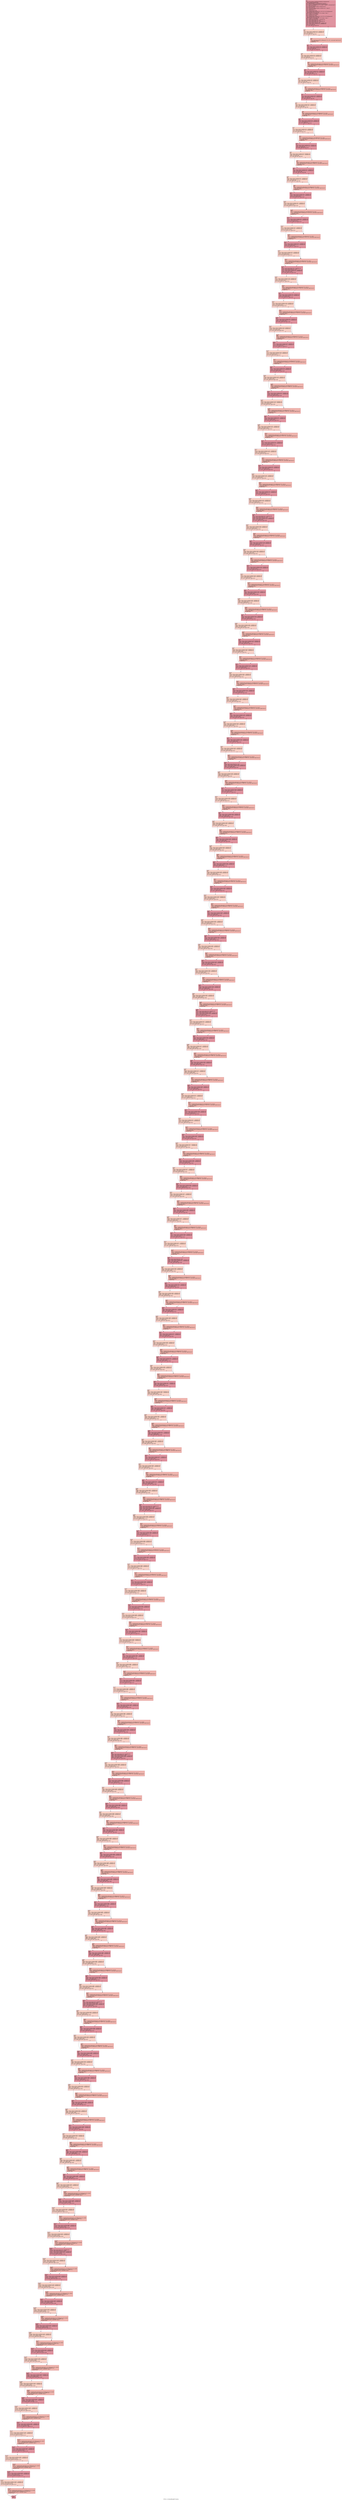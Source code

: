 digraph "CFG for '_Z11kernelHoughiPi' function" {
	label="CFG for '_Z11kernelHoughiPi' function";

	Node0x599a3c0 [shape=record,color="#b70d28ff", style=filled, fillcolor="#b70d2870",label="{%2:\l  %3 = tail call align 4 dereferenceable(64) i8 addrspace(4)*\l... @llvm.amdgcn.dispatch.ptr()\l  %4 = getelementptr i8, i8 addrspace(4)* %3, i64 4\l  %5 = bitcast i8 addrspace(4)* %4 to i16 addrspace(4)*\l  %6 = load i16, i16 addrspace(4)* %5, align 4, !range !4, !invariant.load !5\l  %7 = zext i16 %6 to i32\l  %8 = tail call i32 @llvm.amdgcn.workgroup.id.x()\l  %9 = mul i32 %8, %7\l  %10 = tail call i32 @llvm.amdgcn.workitem.id.x(), !range !6\l  %11 = add i32 %9, %10\l  %12 = shl i32 %11, 1\l  %13 = sext i32 %12 to i64\l  %14 = getelementptr inbounds [20 x i32], [20 x i32] addrspace(4)*\l... @d_coordarray, i64 0, i64 %13\l  %15 = load i32, i32 addrspace(4)* %14, align 8, !tbaa !7\l  %16 = sitofp i32 %15 to float\l  %17 = add nuw nsw i32 %12, 1\l  %18 = sext i32 %17 to i64\l  %19 = getelementptr inbounds [20 x i32], [20 x i32] addrspace(4)*\l... @d_coordarray, i64 0, i64 %18\l  %20 = load i32, i32 addrspace(4)* %19, align 4, !tbaa !7\l  %21 = sitofp i32 %20 to float\l  %22 = fmul contract float %16, -5.000000e+00\l  %23 = fsub contract float %21, %22\l  %24 = fmul contract float %16, -4.000000e+00\l  %25 = fsub contract float %21, %24\l  %26 = fcmp contract ugt float %23, 5.000000e+00\l  %27 = fcmp contract ult float %23, 4.000000e+00\l  %28 = or i1 %26, %27\l  br i1 %28, label %29, label %33\l|{<s0>T|<s1>F}}"];
	Node0x599a3c0:s0 -> Node0x599d890;
	Node0x599a3c0:s1 -> Node0x599d920;
	Node0x599d890 [shape=record,color="#3d50c3ff", style=filled, fillcolor="#f59c7d70",label="{%29:\l29:                                               \l  %30 = fcmp contract ugt float %25, 5.000000e+00\l  %31 = fcmp contract ult float %25, 4.000000e+00\l  %32 = or i1 %30, %31\l  br i1 %32, label %35, label %33\l|{<s0>T|<s1>F}}"];
	Node0x599d890:s0 -> Node0x599c060;
	Node0x599d890:s1 -> Node0x599d920;
	Node0x599d920 [shape=record,color="#b70d28ff", style=filled, fillcolor="#d8564670",label="{%33:\l33:                                               \l  %34 = atomicrmw add i32 addrspace(1)* %1, i32 1 syncscope(\"agent-one-as\")\l... monotonic, align 4\l  br label %35\l}"];
	Node0x599d920 -> Node0x599c060;
	Node0x599c060 [shape=record,color="#b70d28ff", style=filled, fillcolor="#b70d2870",label="{%35:\l35:                                               \l  %36 = fcmp contract ugt float %23, 4.000000e+00\l  %37 = fcmp contract ult float %23, 3.000000e+00\l  %38 = or i1 %36, %37\l  br i1 %38, label %39, label %43\l|{<s0>T|<s1>F}}"];
	Node0x599c060:s0 -> Node0x599e100;
	Node0x599c060:s1 -> Node0x599e150;
	Node0x599e100 [shape=record,color="#3d50c3ff", style=filled, fillcolor="#f59c7d70",label="{%39:\l39:                                               \l  %40 = fcmp contract ugt float %25, 4.000000e+00\l  %41 = fcmp contract ult float %25, 3.000000e+00\l  %42 = or i1 %40, %41\l  br i1 %42, label %46, label %43\l|{<s0>T|<s1>F}}"];
	Node0x599e100:s0 -> Node0x599e440;
	Node0x599e100:s1 -> Node0x599e150;
	Node0x599e150 [shape=record,color="#b70d28ff", style=filled, fillcolor="#d8564670",label="{%43:\l43:                                               \l  %44 = getelementptr inbounds i32, i32 addrspace(1)* %1, i64 1\l  %45 = atomicrmw add i32 addrspace(1)* %44, i32 1 syncscope(\"agent-one-as\")\l... monotonic, align 4\l  br label %46\l}"];
	Node0x599e150 -> Node0x599e440;
	Node0x599e440 [shape=record,color="#b70d28ff", style=filled, fillcolor="#b70d2870",label="{%46:\l46:                                               \l  %47 = fcmp contract ugt float %23, 3.000000e+00\l  %48 = fcmp contract ult float %23, 2.000000e+00\l  %49 = or i1 %47, %48\l  br i1 %49, label %50, label %54\l|{<s0>T|<s1>F}}"];
	Node0x599e440:s0 -> Node0x599e8c0;
	Node0x599e440:s1 -> Node0x599e910;
	Node0x599e8c0 [shape=record,color="#3d50c3ff", style=filled, fillcolor="#f59c7d70",label="{%50:\l50:                                               \l  %51 = fcmp contract ugt float %25, 3.000000e+00\l  %52 = fcmp contract ult float %25, 2.000000e+00\l  %53 = or i1 %51, %52\l  br i1 %53, label %57, label %54\l|{<s0>T|<s1>F}}"];
	Node0x599e8c0:s0 -> Node0x599ec00;
	Node0x599e8c0:s1 -> Node0x599e910;
	Node0x599e910 [shape=record,color="#b70d28ff", style=filled, fillcolor="#d8564670",label="{%54:\l54:                                               \l  %55 = getelementptr inbounds i32, i32 addrspace(1)* %1, i64 2\l  %56 = atomicrmw add i32 addrspace(1)* %55, i32 1 syncscope(\"agent-one-as\")\l... monotonic, align 4\l  br label %57\l}"];
	Node0x599e910 -> Node0x599ec00;
	Node0x599ec00 [shape=record,color="#b70d28ff", style=filled, fillcolor="#b70d2870",label="{%57:\l57:                                               \l  %58 = fcmp contract ugt float %23, 2.000000e+00\l  %59 = fcmp contract ult float %23, 1.000000e+00\l  %60 = or i1 %58, %59\l  br i1 %60, label %61, label %65\l|{<s0>T|<s1>F}}"];
	Node0x599ec00:s0 -> Node0x599f080;
	Node0x599ec00:s1 -> Node0x599f0d0;
	Node0x599f080 [shape=record,color="#3d50c3ff", style=filled, fillcolor="#f59c7d70",label="{%61:\l61:                                               \l  %62 = fcmp contract ugt float %25, 2.000000e+00\l  %63 = fcmp contract ult float %25, 1.000000e+00\l  %64 = or i1 %62, %63\l  br i1 %64, label %68, label %65\l|{<s0>T|<s1>F}}"];
	Node0x599f080:s0 -> Node0x599dc10;
	Node0x599f080:s1 -> Node0x599f0d0;
	Node0x599f0d0 [shape=record,color="#b70d28ff", style=filled, fillcolor="#d8564670",label="{%65:\l65:                                               \l  %66 = getelementptr inbounds i32, i32 addrspace(1)* %1, i64 3\l  %67 = atomicrmw add i32 addrspace(1)* %66, i32 1 syncscope(\"agent-one-as\")\l... monotonic, align 4\l  br label %68\l}"];
	Node0x599f0d0 -> Node0x599dc10;
	Node0x599dc10 [shape=record,color="#b70d28ff", style=filled, fillcolor="#b70d2870",label="{%68:\l68:                                               \l  %69 = fcmp contract ugt float %23, 1.000000e+00\l  %70 = fcmp contract ult float %23, 0.000000e+00\l  %71 = or i1 %69, %70\l  br i1 %71, label %72, label %76\l|{<s0>T|<s1>F}}"];
	Node0x599dc10:s0 -> Node0x599fa80;
	Node0x599dc10:s1 -> Node0x599fad0;
	Node0x599fa80 [shape=record,color="#3d50c3ff", style=filled, fillcolor="#f59c7d70",label="{%72:\l72:                                               \l  %73 = fcmp contract ugt float %25, 1.000000e+00\l  %74 = fcmp contract ult float %25, 0.000000e+00\l  %75 = or i1 %73, %74\l  br i1 %75, label %79, label %76\l|{<s0>T|<s1>F}}"];
	Node0x599fa80:s0 -> Node0x599fd80;
	Node0x599fa80:s1 -> Node0x599fad0;
	Node0x599fad0 [shape=record,color="#b70d28ff", style=filled, fillcolor="#d8564670",label="{%76:\l76:                                               \l  %77 = getelementptr inbounds i32, i32 addrspace(1)* %1, i64 4\l  %78 = atomicrmw add i32 addrspace(1)* %77, i32 1 syncscope(\"agent-one-as\")\l... monotonic, align 4\l  br label %79\l}"];
	Node0x599fad0 -> Node0x599fd80;
	Node0x599fd80 [shape=record,color="#b70d28ff", style=filled, fillcolor="#b70d2870",label="{%79:\l79:                                               \l  %80 = fcmp contract ugt float %23, 0.000000e+00\l  %81 = fcmp contract ult float %23, -1.000000e+00\l  %82 = or i1 %80, %81\l  br i1 %82, label %83, label %87\l|{<s0>T|<s1>F}}"];
	Node0x599fd80:s0 -> Node0x59a01d0;
	Node0x599fd80:s1 -> Node0x59a0220;
	Node0x59a01d0 [shape=record,color="#3d50c3ff", style=filled, fillcolor="#f59c7d70",label="{%83:\l83:                                               \l  %84 = fcmp contract ugt float %25, 0.000000e+00\l  %85 = fcmp contract ult float %25, -1.000000e+00\l  %86 = or i1 %84, %85\l  br i1 %86, label %90, label %87\l|{<s0>T|<s1>F}}"];
	Node0x59a01d0:s0 -> Node0x59a0510;
	Node0x59a01d0:s1 -> Node0x59a0220;
	Node0x59a0220 [shape=record,color="#b70d28ff", style=filled, fillcolor="#d8564670",label="{%87:\l87:                                               \l  %88 = getelementptr inbounds i32, i32 addrspace(1)* %1, i64 5\l  %89 = atomicrmw add i32 addrspace(1)* %88, i32 1 syncscope(\"agent-one-as\")\l... monotonic, align 4\l  br label %90\l}"];
	Node0x59a0220 -> Node0x59a0510;
	Node0x59a0510 [shape=record,color="#b70d28ff", style=filled, fillcolor="#b70d2870",label="{%90:\l90:                                               \l  %91 = fcmp contract ugt float %23, -1.000000e+00\l  %92 = fcmp contract ult float %23, -2.000000e+00\l  %93 = or i1 %91, %92\l  br i1 %93, label %94, label %98\l|{<s0>T|<s1>F}}"];
	Node0x59a0510:s0 -> Node0x59a0990;
	Node0x59a0510:s1 -> Node0x59a09e0;
	Node0x59a0990 [shape=record,color="#3d50c3ff", style=filled, fillcolor="#f59c7d70",label="{%94:\l94:                                               \l  %95 = fcmp contract ugt float %25, -1.000000e+00\l  %96 = fcmp contract ult float %25, -2.000000e+00\l  %97 = or i1 %95, %96\l  br i1 %97, label %101, label %98\l|{<s0>T|<s1>F}}"];
	Node0x59a0990:s0 -> Node0x59a0cd0;
	Node0x59a0990:s1 -> Node0x59a09e0;
	Node0x59a09e0 [shape=record,color="#b70d28ff", style=filled, fillcolor="#d8564670",label="{%98:\l98:                                               \l  %99 = getelementptr inbounds i32, i32 addrspace(1)* %1, i64 6\l  %100 = atomicrmw add i32 addrspace(1)* %99, i32 1 syncscope(\"agent-one-as\")\l... monotonic, align 4\l  br label %101\l}"];
	Node0x59a09e0 -> Node0x59a0cd0;
	Node0x59a0cd0 [shape=record,color="#b70d28ff", style=filled, fillcolor="#b70d2870",label="{%101:\l101:                                              \l  %102 = fcmp contract ugt float %23, -2.000000e+00\l  %103 = fcmp contract ult float %23, -3.000000e+00\l  %104 = or i1 %102, %103\l  br i1 %104, label %105, label %109\l|{<s0>T|<s1>F}}"];
	Node0x59a0cd0:s0 -> Node0x59a1150;
	Node0x59a0cd0:s1 -> Node0x59a11a0;
	Node0x59a1150 [shape=record,color="#3d50c3ff", style=filled, fillcolor="#f59c7d70",label="{%105:\l105:                                              \l  %106 = fcmp contract ugt float %25, -2.000000e+00\l  %107 = fcmp contract ult float %25, -3.000000e+00\l  %108 = or i1 %106, %107\l  br i1 %108, label %112, label %109\l|{<s0>T|<s1>F}}"];
	Node0x59a1150:s0 -> Node0x59a1490;
	Node0x59a1150:s1 -> Node0x59a11a0;
	Node0x59a11a0 [shape=record,color="#b70d28ff", style=filled, fillcolor="#d8564670",label="{%109:\l109:                                              \l  %110 = getelementptr inbounds i32, i32 addrspace(1)* %1, i64 7\l  %111 = atomicrmw add i32 addrspace(1)* %110, i32 1 syncscope(\"agent-one-as\")\l... monotonic, align 4\l  br label %112\l}"];
	Node0x59a11a0 -> Node0x59a1490;
	Node0x59a1490 [shape=record,color="#b70d28ff", style=filled, fillcolor="#b70d2870",label="{%112:\l112:                                              \l  %113 = fcmp contract ugt float %23, -3.000000e+00\l  %114 = fcmp contract ult float %23, -4.000000e+00\l  %115 = or i1 %113, %114\l  br i1 %115, label %116, label %120\l|{<s0>T|<s1>F}}"];
	Node0x59a1490:s0 -> Node0x59a1910;
	Node0x59a1490:s1 -> Node0x59a1960;
	Node0x59a1910 [shape=record,color="#3d50c3ff", style=filled, fillcolor="#f59c7d70",label="{%116:\l116:                                              \l  %117 = fcmp contract ugt float %25, -3.000000e+00\l  %118 = fcmp contract ult float %25, -4.000000e+00\l  %119 = or i1 %117, %118\l  br i1 %119, label %123, label %120\l|{<s0>T|<s1>F}}"];
	Node0x59a1910:s0 -> Node0x59a1c10;
	Node0x59a1910:s1 -> Node0x59a1960;
	Node0x59a1960 [shape=record,color="#b70d28ff", style=filled, fillcolor="#d8564670",label="{%120:\l120:                                              \l  %121 = getelementptr inbounds i32, i32 addrspace(1)* %1, i64 8\l  %122 = atomicrmw add i32 addrspace(1)* %121, i32 1 syncscope(\"agent-one-as\")\l... monotonic, align 4\l  br label %123\l}"];
	Node0x59a1960 -> Node0x59a1c10;
	Node0x59a1c10 [shape=record,color="#b70d28ff", style=filled, fillcolor="#b70d2870",label="{%123:\l123:                                              \l  %124 = fcmp contract ugt float %23, -4.000000e+00\l  %125 = fcmp contract ult float %23, -5.000000e+00\l  %126 = or i1 %124, %125\l  br i1 %126, label %127, label %131\l|{<s0>T|<s1>F}}"];
	Node0x59a1c10:s0 -> Node0x59a2090;
	Node0x59a1c10:s1 -> Node0x59a20e0;
	Node0x59a2090 [shape=record,color="#3d50c3ff", style=filled, fillcolor="#f59c7d70",label="{%127:\l127:                                              \l  %128 = fcmp contract ugt float %25, -4.000000e+00\l  %129 = fcmp contract ult float %25, -5.000000e+00\l  %130 = or i1 %128, %129\l  br i1 %130, label %134, label %131\l|{<s0>T|<s1>F}}"];
	Node0x59a2090:s0 -> Node0x599f4e0;
	Node0x59a2090:s1 -> Node0x59a20e0;
	Node0x59a20e0 [shape=record,color="#b70d28ff", style=filled, fillcolor="#d8564670",label="{%131:\l131:                                              \l  %132 = getelementptr inbounds i32, i32 addrspace(1)* %1, i64 9\l  %133 = atomicrmw add i32 addrspace(1)* %132, i32 1 syncscope(\"agent-one-as\")\l... monotonic, align 4\l  br label %134\l}"];
	Node0x59a20e0 -> Node0x599f4e0;
	Node0x599f4e0 [shape=record,color="#b70d28ff", style=filled, fillcolor="#b70d2870",label="{%134:\l134:                                              \l  %135 = fmul contract float %16, -3.000000e+00\l  %136 = fsub contract float %21, %135\l  %137 = fcmp contract ugt float %25, 5.000000e+00\l  %138 = fcmp contract ult float %25, 4.000000e+00\l  %139 = or i1 %137, %138\l  br i1 %139, label %140, label %144\l|{<s0>T|<s1>F}}"];
	Node0x599f4e0:s0 -> Node0x59a2d50;
	Node0x599f4e0:s1 -> Node0x59a2da0;
	Node0x59a2d50 [shape=record,color="#3d50c3ff", style=filled, fillcolor="#f59c7d70",label="{%140:\l140:                                              \l  %141 = fcmp contract ugt float %136, 5.000000e+00\l  %142 = fcmp contract ult float %136, 4.000000e+00\l  %143 = or i1 %141, %142\l  br i1 %143, label %147, label %144\l|{<s0>T|<s1>F}}"];
	Node0x59a2d50:s0 -> Node0x59a3050;
	Node0x59a2d50:s1 -> Node0x59a2da0;
	Node0x59a2da0 [shape=record,color="#b70d28ff", style=filled, fillcolor="#d8564670",label="{%144:\l144:                                              \l  %145 = getelementptr inbounds i32, i32 addrspace(1)* %1, i64 10\l  %146 = atomicrmw add i32 addrspace(1)* %145, i32 1 syncscope(\"agent-one-as\")\l... monotonic, align 4\l  br label %147\l}"];
	Node0x59a2da0 -> Node0x59a3050;
	Node0x59a3050 [shape=record,color="#b70d28ff", style=filled, fillcolor="#b70d2870",label="{%147:\l147:                                              \l  %148 = fcmp contract ugt float %25, 4.000000e+00\l  %149 = fcmp contract ult float %25, 3.000000e+00\l  %150 = or i1 %148, %149\l  br i1 %150, label %151, label %155\l|{<s0>T|<s1>F}}"];
	Node0x59a3050:s0 -> Node0x59a34d0;
	Node0x59a3050:s1 -> Node0x59a3520;
	Node0x59a34d0 [shape=record,color="#3d50c3ff", style=filled, fillcolor="#f59c7d70",label="{%151:\l151:                                              \l  %152 = fcmp contract ugt float %136, 4.000000e+00\l  %153 = fcmp contract ult float %136, 3.000000e+00\l  %154 = or i1 %152, %153\l  br i1 %154, label %158, label %155\l|{<s0>T|<s1>F}}"];
	Node0x59a34d0:s0 -> Node0x59a37d0;
	Node0x59a34d0:s1 -> Node0x59a3520;
	Node0x59a3520 [shape=record,color="#b70d28ff", style=filled, fillcolor="#d8564670",label="{%155:\l155:                                              \l  %156 = getelementptr inbounds i32, i32 addrspace(1)* %1, i64 11\l  %157 = atomicrmw add i32 addrspace(1)* %156, i32 1 syncscope(\"agent-one-as\")\l... monotonic, align 4\l  br label %158\l}"];
	Node0x59a3520 -> Node0x59a37d0;
	Node0x59a37d0 [shape=record,color="#b70d28ff", style=filled, fillcolor="#b70d2870",label="{%158:\l158:                                              \l  %159 = fcmp contract ugt float %25, 3.000000e+00\l  %160 = fcmp contract ult float %25, 2.000000e+00\l  %161 = or i1 %159, %160\l  br i1 %161, label %162, label %166\l|{<s0>T|<s1>F}}"];
	Node0x59a37d0:s0 -> Node0x59a3c50;
	Node0x59a37d0:s1 -> Node0x59a3ca0;
	Node0x59a3c50 [shape=record,color="#3d50c3ff", style=filled, fillcolor="#f59c7d70",label="{%162:\l162:                                              \l  %163 = fcmp contract ugt float %136, 3.000000e+00\l  %164 = fcmp contract ult float %136, 2.000000e+00\l  %165 = or i1 %163, %164\l  br i1 %165, label %169, label %166\l|{<s0>T|<s1>F}}"];
	Node0x59a3c50:s0 -> Node0x59a3f50;
	Node0x59a3c50:s1 -> Node0x59a3ca0;
	Node0x59a3ca0 [shape=record,color="#b70d28ff", style=filled, fillcolor="#d8564670",label="{%166:\l166:                                              \l  %167 = getelementptr inbounds i32, i32 addrspace(1)* %1, i64 12\l  %168 = atomicrmw add i32 addrspace(1)* %167, i32 1 syncscope(\"agent-one-as\")\l... monotonic, align 4\l  br label %169\l}"];
	Node0x59a3ca0 -> Node0x59a3f50;
	Node0x59a3f50 [shape=record,color="#b70d28ff", style=filled, fillcolor="#b70d2870",label="{%169:\l169:                                              \l  %170 = fcmp contract ugt float %25, 2.000000e+00\l  %171 = fcmp contract ult float %25, 1.000000e+00\l  %172 = or i1 %170, %171\l  br i1 %172, label %173, label %177\l|{<s0>T|<s1>F}}"];
	Node0x59a3f50:s0 -> Node0x59a43d0;
	Node0x59a3f50:s1 -> Node0x59a4420;
	Node0x59a43d0 [shape=record,color="#3d50c3ff", style=filled, fillcolor="#f59c7d70",label="{%173:\l173:                                              \l  %174 = fcmp contract ugt float %136, 2.000000e+00\l  %175 = fcmp contract ult float %136, 1.000000e+00\l  %176 = or i1 %174, %175\l  br i1 %176, label %180, label %177\l|{<s0>T|<s1>F}}"];
	Node0x59a43d0:s0 -> Node0x59a46d0;
	Node0x59a43d0:s1 -> Node0x59a4420;
	Node0x59a4420 [shape=record,color="#b70d28ff", style=filled, fillcolor="#d8564670",label="{%177:\l177:                                              \l  %178 = getelementptr inbounds i32, i32 addrspace(1)* %1, i64 13\l  %179 = atomicrmw add i32 addrspace(1)* %178, i32 1 syncscope(\"agent-one-as\")\l... monotonic, align 4\l  br label %180\l}"];
	Node0x59a4420 -> Node0x59a46d0;
	Node0x59a46d0 [shape=record,color="#b70d28ff", style=filled, fillcolor="#b70d2870",label="{%180:\l180:                                              \l  %181 = fcmp contract ugt float %25, 1.000000e+00\l  %182 = fcmp contract ult float %25, 0.000000e+00\l  %183 = or i1 %181, %182\l  br i1 %183, label %184, label %188\l|{<s0>T|<s1>F}}"];
	Node0x59a46d0:s0 -> Node0x59a4b50;
	Node0x59a46d0:s1 -> Node0x59a4ba0;
	Node0x59a4b50 [shape=record,color="#3d50c3ff", style=filled, fillcolor="#f59c7d70",label="{%184:\l184:                                              \l  %185 = fcmp contract ugt float %136, 1.000000e+00\l  %186 = fcmp contract ult float %136, 0.000000e+00\l  %187 = or i1 %185, %186\l  br i1 %187, label %191, label %188\l|{<s0>T|<s1>F}}"];
	Node0x59a4b50:s0 -> Node0x59a4e50;
	Node0x59a4b50:s1 -> Node0x59a4ba0;
	Node0x59a4ba0 [shape=record,color="#b70d28ff", style=filled, fillcolor="#d8564670",label="{%188:\l188:                                              \l  %189 = getelementptr inbounds i32, i32 addrspace(1)* %1, i64 14\l  %190 = atomicrmw add i32 addrspace(1)* %189, i32 1 syncscope(\"agent-one-as\")\l... monotonic, align 4\l  br label %191\l}"];
	Node0x59a4ba0 -> Node0x59a4e50;
	Node0x59a4e50 [shape=record,color="#b70d28ff", style=filled, fillcolor="#b70d2870",label="{%191:\l191:                                              \l  %192 = fcmp contract ugt float %25, 0.000000e+00\l  %193 = fcmp contract ult float %25, -1.000000e+00\l  %194 = or i1 %192, %193\l  br i1 %194, label %195, label %199\l|{<s0>T|<s1>F}}"];
	Node0x59a4e50:s0 -> Node0x59a52d0;
	Node0x59a4e50:s1 -> Node0x59a5320;
	Node0x59a52d0 [shape=record,color="#3d50c3ff", style=filled, fillcolor="#f59c7d70",label="{%195:\l195:                                              \l  %196 = fcmp contract ugt float %136, 0.000000e+00\l  %197 = fcmp contract ult float %136, -1.000000e+00\l  %198 = or i1 %196, %197\l  br i1 %198, label %202, label %199\l|{<s0>T|<s1>F}}"];
	Node0x59a52d0:s0 -> Node0x59a55d0;
	Node0x59a52d0:s1 -> Node0x59a5320;
	Node0x59a5320 [shape=record,color="#b70d28ff", style=filled, fillcolor="#d8564670",label="{%199:\l199:                                              \l  %200 = getelementptr inbounds i32, i32 addrspace(1)* %1, i64 15\l  %201 = atomicrmw add i32 addrspace(1)* %200, i32 1 syncscope(\"agent-one-as\")\l... monotonic, align 4\l  br label %202\l}"];
	Node0x59a5320 -> Node0x59a55d0;
	Node0x59a55d0 [shape=record,color="#b70d28ff", style=filled, fillcolor="#b70d2870",label="{%202:\l202:                                              \l  %203 = fcmp contract ugt float %25, -1.000000e+00\l  %204 = fcmp contract ult float %25, -2.000000e+00\l  %205 = or i1 %203, %204\l  br i1 %205, label %206, label %210\l|{<s0>T|<s1>F}}"];
	Node0x59a55d0:s0 -> Node0x59a5a50;
	Node0x59a55d0:s1 -> Node0x59a5aa0;
	Node0x59a5a50 [shape=record,color="#3d50c3ff", style=filled, fillcolor="#f59c7d70",label="{%206:\l206:                                              \l  %207 = fcmp contract ugt float %136, -1.000000e+00\l  %208 = fcmp contract ult float %136, -2.000000e+00\l  %209 = or i1 %207, %208\l  br i1 %209, label %213, label %210\l|{<s0>T|<s1>F}}"];
	Node0x59a5a50:s0 -> Node0x59a5d50;
	Node0x59a5a50:s1 -> Node0x59a5aa0;
	Node0x59a5aa0 [shape=record,color="#b70d28ff", style=filled, fillcolor="#d8564670",label="{%210:\l210:                                              \l  %211 = getelementptr inbounds i32, i32 addrspace(1)* %1, i64 16\l  %212 = atomicrmw add i32 addrspace(1)* %211, i32 1 syncscope(\"agent-one-as\")\l... monotonic, align 4\l  br label %213\l}"];
	Node0x59a5aa0 -> Node0x59a5d50;
	Node0x59a5d50 [shape=record,color="#b70d28ff", style=filled, fillcolor="#b70d2870",label="{%213:\l213:                                              \l  %214 = fcmp contract ugt float %25, -2.000000e+00\l  %215 = fcmp contract ult float %25, -3.000000e+00\l  %216 = or i1 %214, %215\l  br i1 %216, label %217, label %221\l|{<s0>T|<s1>F}}"];
	Node0x59a5d50:s0 -> Node0x59a61d0;
	Node0x59a5d50:s1 -> Node0x59a6220;
	Node0x59a61d0 [shape=record,color="#3d50c3ff", style=filled, fillcolor="#f59c7d70",label="{%217:\l217:                                              \l  %218 = fcmp contract ugt float %136, -2.000000e+00\l  %219 = fcmp contract ult float %136, -3.000000e+00\l  %220 = or i1 %218, %219\l  br i1 %220, label %224, label %221\l|{<s0>T|<s1>F}}"];
	Node0x59a61d0:s0 -> Node0x59a64d0;
	Node0x59a61d0:s1 -> Node0x59a6220;
	Node0x59a6220 [shape=record,color="#b70d28ff", style=filled, fillcolor="#d8564670",label="{%221:\l221:                                              \l  %222 = getelementptr inbounds i32, i32 addrspace(1)* %1, i64 17\l  %223 = atomicrmw add i32 addrspace(1)* %222, i32 1 syncscope(\"agent-one-as\")\l... monotonic, align 4\l  br label %224\l}"];
	Node0x59a6220 -> Node0x59a64d0;
	Node0x59a64d0 [shape=record,color="#b70d28ff", style=filled, fillcolor="#b70d2870",label="{%224:\l224:                                              \l  %225 = fcmp contract ugt float %25, -3.000000e+00\l  %226 = fcmp contract ult float %25, -4.000000e+00\l  %227 = or i1 %225, %226\l  br i1 %227, label %228, label %232\l|{<s0>T|<s1>F}}"];
	Node0x59a64d0:s0 -> Node0x59a6950;
	Node0x59a64d0:s1 -> Node0x59a69a0;
	Node0x59a6950 [shape=record,color="#3d50c3ff", style=filled, fillcolor="#f59c7d70",label="{%228:\l228:                                              \l  %229 = fcmp contract ugt float %136, -3.000000e+00\l  %230 = fcmp contract ult float %136, -4.000000e+00\l  %231 = or i1 %229, %230\l  br i1 %231, label %235, label %232\l|{<s0>T|<s1>F}}"];
	Node0x59a6950:s0 -> Node0x59a6c50;
	Node0x59a6950:s1 -> Node0x59a69a0;
	Node0x59a69a0 [shape=record,color="#b70d28ff", style=filled, fillcolor="#d8564670",label="{%232:\l232:                                              \l  %233 = getelementptr inbounds i32, i32 addrspace(1)* %1, i64 18\l  %234 = atomicrmw add i32 addrspace(1)* %233, i32 1 syncscope(\"agent-one-as\")\l... monotonic, align 4\l  br label %235\l}"];
	Node0x59a69a0 -> Node0x59a6c50;
	Node0x59a6c50 [shape=record,color="#b70d28ff", style=filled, fillcolor="#b70d2870",label="{%235:\l235:                                              \l  %236 = fcmp contract ugt float %25, -4.000000e+00\l  %237 = fcmp contract ult float %25, -5.000000e+00\l  %238 = or i1 %236, %237\l  br i1 %238, label %239, label %243\l|{<s0>T|<s1>F}}"];
	Node0x59a6c50:s0 -> Node0x59a70d0;
	Node0x59a6c50:s1 -> Node0x59a7120;
	Node0x59a70d0 [shape=record,color="#3d50c3ff", style=filled, fillcolor="#f59c7d70",label="{%239:\l239:                                              \l  %240 = fcmp contract ugt float %136, -4.000000e+00\l  %241 = fcmp contract ult float %136, -5.000000e+00\l  %242 = or i1 %240, %241\l  br i1 %242, label %246, label %243\l|{<s0>T|<s1>F}}"];
	Node0x59a70d0:s0 -> Node0x59a73d0;
	Node0x59a70d0:s1 -> Node0x59a7120;
	Node0x59a7120 [shape=record,color="#b70d28ff", style=filled, fillcolor="#d8564670",label="{%243:\l243:                                              \l  %244 = getelementptr inbounds i32, i32 addrspace(1)* %1, i64 19\l  %245 = atomicrmw add i32 addrspace(1)* %244, i32 1 syncscope(\"agent-one-as\")\l... monotonic, align 4\l  br label %246\l}"];
	Node0x59a7120 -> Node0x59a73d0;
	Node0x59a73d0 [shape=record,color="#b70d28ff", style=filled, fillcolor="#b70d2870",label="{%246:\l246:                                              \l  %247 = fmul contract float %16, -2.000000e+00\l  %248 = fsub contract float %21, %247\l  %249 = fcmp contract ugt float %136, 5.000000e+00\l  %250 = fcmp contract ult float %136, 4.000000e+00\l  %251 = or i1 %249, %250\l  br i1 %251, label %252, label %256\l|{<s0>T|<s1>F}}"];
	Node0x59a73d0:s0 -> Node0x59a7970;
	Node0x59a73d0:s1 -> Node0x59a79c0;
	Node0x59a7970 [shape=record,color="#3d50c3ff", style=filled, fillcolor="#f59c7d70",label="{%252:\l252:                                              \l  %253 = fcmp contract ugt float %248, 5.000000e+00\l  %254 = fcmp contract ult float %248, 4.000000e+00\l  %255 = or i1 %253, %254\l  br i1 %255, label %259, label %256\l|{<s0>T|<s1>F}}"];
	Node0x59a7970:s0 -> Node0x59a7c70;
	Node0x59a7970:s1 -> Node0x59a79c0;
	Node0x59a79c0 [shape=record,color="#b70d28ff", style=filled, fillcolor="#d8564670",label="{%256:\l256:                                              \l  %257 = getelementptr inbounds i32, i32 addrspace(1)* %1, i64 20\l  %258 = atomicrmw add i32 addrspace(1)* %257, i32 1 syncscope(\"agent-one-as\")\l... monotonic, align 4\l  br label %259\l}"];
	Node0x59a79c0 -> Node0x59a7c70;
	Node0x59a7c70 [shape=record,color="#b70d28ff", style=filled, fillcolor="#b70d2870",label="{%259:\l259:                                              \l  %260 = fcmp contract ugt float %136, 4.000000e+00\l  %261 = fcmp contract ult float %136, 3.000000e+00\l  %262 = or i1 %260, %261\l  br i1 %262, label %263, label %267\l|{<s0>T|<s1>F}}"];
	Node0x59a7c70:s0 -> Node0x59a25f0;
	Node0x59a7c70:s1 -> Node0x59a2640;
	Node0x59a25f0 [shape=record,color="#3d50c3ff", style=filled, fillcolor="#f59c7d70",label="{%263:\l263:                                              \l  %264 = fcmp contract ugt float %248, 4.000000e+00\l  %265 = fcmp contract ult float %248, 3.000000e+00\l  %266 = or i1 %264, %265\l  br i1 %266, label %270, label %267\l|{<s0>T|<s1>F}}"];
	Node0x59a25f0:s0 -> Node0x59a28f0;
	Node0x59a25f0:s1 -> Node0x59a2640;
	Node0x59a2640 [shape=record,color="#b70d28ff", style=filled, fillcolor="#d8564670",label="{%267:\l267:                                              \l  %268 = getelementptr inbounds i32, i32 addrspace(1)* %1, i64 21\l  %269 = atomicrmw add i32 addrspace(1)* %268, i32 1 syncscope(\"agent-one-as\")\l... monotonic, align 4\l  br label %270\l}"];
	Node0x59a2640 -> Node0x59a28f0;
	Node0x59a28f0 [shape=record,color="#b70d28ff", style=filled, fillcolor="#b70d2870",label="{%270:\l270:                                              \l  %271 = fcmp contract ugt float %136, 3.000000e+00\l  %272 = fcmp contract ult float %136, 2.000000e+00\l  %273 = or i1 %271, %272\l  br i1 %273, label %274, label %278\l|{<s0>T|<s1>F}}"];
	Node0x59a28f0:s0 -> Node0x59a2a20;
	Node0x59a28f0:s1 -> Node0x59a90d0;
	Node0x59a2a20 [shape=record,color="#3d50c3ff", style=filled, fillcolor="#f59c7d70",label="{%274:\l274:                                              \l  %275 = fcmp contract ugt float %248, 3.000000e+00\l  %276 = fcmp contract ult float %248, 2.000000e+00\l  %277 = or i1 %275, %276\l  br i1 %277, label %281, label %278\l|{<s0>T|<s1>F}}"];
	Node0x59a2a20:s0 -> Node0x59a9380;
	Node0x59a2a20:s1 -> Node0x59a90d0;
	Node0x59a90d0 [shape=record,color="#b70d28ff", style=filled, fillcolor="#d8564670",label="{%278:\l278:                                              \l  %279 = getelementptr inbounds i32, i32 addrspace(1)* %1, i64 22\l  %280 = atomicrmw add i32 addrspace(1)* %279, i32 1 syncscope(\"agent-one-as\")\l... monotonic, align 4\l  br label %281\l}"];
	Node0x59a90d0 -> Node0x59a9380;
	Node0x59a9380 [shape=record,color="#b70d28ff", style=filled, fillcolor="#b70d2870",label="{%281:\l281:                                              \l  %282 = fcmp contract ugt float %136, 2.000000e+00\l  %283 = fcmp contract ult float %136, 1.000000e+00\l  %284 = or i1 %282, %283\l  br i1 %284, label %285, label %289\l|{<s0>T|<s1>F}}"];
	Node0x59a9380:s0 -> Node0x59a9800;
	Node0x59a9380:s1 -> Node0x59a9850;
	Node0x59a9800 [shape=record,color="#3d50c3ff", style=filled, fillcolor="#f59c7d70",label="{%285:\l285:                                              \l  %286 = fcmp contract ugt float %248, 2.000000e+00\l  %287 = fcmp contract ult float %248, 1.000000e+00\l  %288 = or i1 %286, %287\l  br i1 %288, label %292, label %289\l|{<s0>T|<s1>F}}"];
	Node0x59a9800:s0 -> Node0x59a9b00;
	Node0x59a9800:s1 -> Node0x59a9850;
	Node0x59a9850 [shape=record,color="#b70d28ff", style=filled, fillcolor="#d8564670",label="{%289:\l289:                                              \l  %290 = getelementptr inbounds i32, i32 addrspace(1)* %1, i64 23\l  %291 = atomicrmw add i32 addrspace(1)* %290, i32 1 syncscope(\"agent-one-as\")\l... monotonic, align 4\l  br label %292\l}"];
	Node0x59a9850 -> Node0x59a9b00;
	Node0x59a9b00 [shape=record,color="#b70d28ff", style=filled, fillcolor="#b70d2870",label="{%292:\l292:                                              \l  %293 = fcmp contract ugt float %136, 1.000000e+00\l  %294 = fcmp contract ult float %136, 0.000000e+00\l  %295 = or i1 %293, %294\l  br i1 %295, label %296, label %300\l|{<s0>T|<s1>F}}"];
	Node0x59a9b00:s0 -> Node0x59a9f80;
	Node0x59a9b00:s1 -> Node0x59a9fd0;
	Node0x59a9f80 [shape=record,color="#3d50c3ff", style=filled, fillcolor="#f59c7d70",label="{%296:\l296:                                              \l  %297 = fcmp contract ugt float %248, 1.000000e+00\l  %298 = fcmp contract ult float %248, 0.000000e+00\l  %299 = or i1 %297, %298\l  br i1 %299, label %303, label %300\l|{<s0>T|<s1>F}}"];
	Node0x59a9f80:s0 -> Node0x59aa280;
	Node0x59a9f80:s1 -> Node0x59a9fd0;
	Node0x59a9fd0 [shape=record,color="#b70d28ff", style=filled, fillcolor="#d8564670",label="{%300:\l300:                                              \l  %301 = getelementptr inbounds i32, i32 addrspace(1)* %1, i64 24\l  %302 = atomicrmw add i32 addrspace(1)* %301, i32 1 syncscope(\"agent-one-as\")\l... monotonic, align 4\l  br label %303\l}"];
	Node0x59a9fd0 -> Node0x59aa280;
	Node0x59aa280 [shape=record,color="#b70d28ff", style=filled, fillcolor="#b70d2870",label="{%303:\l303:                                              \l  %304 = fcmp contract ugt float %136, 0.000000e+00\l  %305 = fcmp contract ult float %136, -1.000000e+00\l  %306 = or i1 %304, %305\l  br i1 %306, label %307, label %311\l|{<s0>T|<s1>F}}"];
	Node0x59aa280:s0 -> Node0x59aa700;
	Node0x59aa280:s1 -> Node0x59aa750;
	Node0x59aa700 [shape=record,color="#3d50c3ff", style=filled, fillcolor="#f59c7d70",label="{%307:\l307:                                              \l  %308 = fcmp contract ugt float %248, 0.000000e+00\l  %309 = fcmp contract ult float %248, -1.000000e+00\l  %310 = or i1 %308, %309\l  br i1 %310, label %314, label %311\l|{<s0>T|<s1>F}}"];
	Node0x59aa700:s0 -> Node0x59aaa00;
	Node0x59aa700:s1 -> Node0x59aa750;
	Node0x59aa750 [shape=record,color="#b70d28ff", style=filled, fillcolor="#d8564670",label="{%311:\l311:                                              \l  %312 = getelementptr inbounds i32, i32 addrspace(1)* %1, i64 25\l  %313 = atomicrmw add i32 addrspace(1)* %312, i32 1 syncscope(\"agent-one-as\")\l... monotonic, align 4\l  br label %314\l}"];
	Node0x59aa750 -> Node0x59aaa00;
	Node0x59aaa00 [shape=record,color="#b70d28ff", style=filled, fillcolor="#b70d2870",label="{%314:\l314:                                              \l  %315 = fcmp contract ugt float %136, -1.000000e+00\l  %316 = fcmp contract ult float %136, -2.000000e+00\l  %317 = or i1 %315, %316\l  br i1 %317, label %318, label %322\l|{<s0>T|<s1>F}}"];
	Node0x59aaa00:s0 -> Node0x59aae80;
	Node0x59aaa00:s1 -> Node0x59aaed0;
	Node0x59aae80 [shape=record,color="#3d50c3ff", style=filled, fillcolor="#f59c7d70",label="{%318:\l318:                                              \l  %319 = fcmp contract ugt float %248, -1.000000e+00\l  %320 = fcmp contract ult float %248, -2.000000e+00\l  %321 = or i1 %319, %320\l  br i1 %321, label %325, label %322\l|{<s0>T|<s1>F}}"];
	Node0x59aae80:s0 -> Node0x59ab180;
	Node0x59aae80:s1 -> Node0x59aaed0;
	Node0x59aaed0 [shape=record,color="#b70d28ff", style=filled, fillcolor="#d8564670",label="{%322:\l322:                                              \l  %323 = getelementptr inbounds i32, i32 addrspace(1)* %1, i64 26\l  %324 = atomicrmw add i32 addrspace(1)* %323, i32 1 syncscope(\"agent-one-as\")\l... monotonic, align 4\l  br label %325\l}"];
	Node0x59aaed0 -> Node0x59ab180;
	Node0x59ab180 [shape=record,color="#b70d28ff", style=filled, fillcolor="#b70d2870",label="{%325:\l325:                                              \l  %326 = fcmp contract ugt float %136, -2.000000e+00\l  %327 = fcmp contract ult float %136, -3.000000e+00\l  %328 = or i1 %326, %327\l  br i1 %328, label %329, label %333\l|{<s0>T|<s1>F}}"];
	Node0x59ab180:s0 -> Node0x59ab600;
	Node0x59ab180:s1 -> Node0x59ab650;
	Node0x59ab600 [shape=record,color="#3d50c3ff", style=filled, fillcolor="#f59c7d70",label="{%329:\l329:                                              \l  %330 = fcmp contract ugt float %248, -2.000000e+00\l  %331 = fcmp contract ult float %248, -3.000000e+00\l  %332 = or i1 %330, %331\l  br i1 %332, label %336, label %333\l|{<s0>T|<s1>F}}"];
	Node0x59ab600:s0 -> Node0x59ab900;
	Node0x59ab600:s1 -> Node0x59ab650;
	Node0x59ab650 [shape=record,color="#b70d28ff", style=filled, fillcolor="#d8564670",label="{%333:\l333:                                              \l  %334 = getelementptr inbounds i32, i32 addrspace(1)* %1, i64 27\l  %335 = atomicrmw add i32 addrspace(1)* %334, i32 1 syncscope(\"agent-one-as\")\l... monotonic, align 4\l  br label %336\l}"];
	Node0x59ab650 -> Node0x59ab900;
	Node0x59ab900 [shape=record,color="#b70d28ff", style=filled, fillcolor="#b70d2870",label="{%336:\l336:                                              \l  %337 = fcmp contract ugt float %136, -3.000000e+00\l  %338 = fcmp contract ult float %136, -4.000000e+00\l  %339 = or i1 %337, %338\l  br i1 %339, label %340, label %344\l|{<s0>T|<s1>F}}"];
	Node0x59ab900:s0 -> Node0x59abd80;
	Node0x59ab900:s1 -> Node0x59abdd0;
	Node0x59abd80 [shape=record,color="#3d50c3ff", style=filled, fillcolor="#f59c7d70",label="{%340:\l340:                                              \l  %341 = fcmp contract ugt float %248, -3.000000e+00\l  %342 = fcmp contract ult float %248, -4.000000e+00\l  %343 = or i1 %341, %342\l  br i1 %343, label %347, label %344\l|{<s0>T|<s1>F}}"];
	Node0x59abd80:s0 -> Node0x59ac080;
	Node0x59abd80:s1 -> Node0x59abdd0;
	Node0x59abdd0 [shape=record,color="#b70d28ff", style=filled, fillcolor="#d8564670",label="{%344:\l344:                                              \l  %345 = getelementptr inbounds i32, i32 addrspace(1)* %1, i64 28\l  %346 = atomicrmw add i32 addrspace(1)* %345, i32 1 syncscope(\"agent-one-as\")\l... monotonic, align 4\l  br label %347\l}"];
	Node0x59abdd0 -> Node0x59ac080;
	Node0x59ac080 [shape=record,color="#b70d28ff", style=filled, fillcolor="#b70d2870",label="{%347:\l347:                                              \l  %348 = fcmp contract ugt float %136, -4.000000e+00\l  %349 = fcmp contract ult float %136, -5.000000e+00\l  %350 = or i1 %348, %349\l  br i1 %350, label %351, label %355\l|{<s0>T|<s1>F}}"];
	Node0x59ac080:s0 -> Node0x59ac500;
	Node0x59ac080:s1 -> Node0x59ac550;
	Node0x59ac500 [shape=record,color="#3d50c3ff", style=filled, fillcolor="#f59c7d70",label="{%351:\l351:                                              \l  %352 = fcmp contract ugt float %248, -4.000000e+00\l  %353 = fcmp contract ult float %248, -5.000000e+00\l  %354 = or i1 %352, %353\l  br i1 %354, label %358, label %355\l|{<s0>T|<s1>F}}"];
	Node0x59ac500:s0 -> Node0x59ac800;
	Node0x59ac500:s1 -> Node0x59ac550;
	Node0x59ac550 [shape=record,color="#b70d28ff", style=filled, fillcolor="#d8564670",label="{%355:\l355:                                              \l  %356 = getelementptr inbounds i32, i32 addrspace(1)* %1, i64 29\l  %357 = atomicrmw add i32 addrspace(1)* %356, i32 1 syncscope(\"agent-one-as\")\l... monotonic, align 4\l  br label %358\l}"];
	Node0x59ac550 -> Node0x59ac800;
	Node0x59ac800 [shape=record,color="#b70d28ff", style=filled, fillcolor="#b70d2870",label="{%358:\l358:                                              \l  %359 = fadd contract float %21, %16\l  %360 = fcmp contract ugt float %248, 5.000000e+00\l  %361 = fcmp contract ult float %248, 4.000000e+00\l  %362 = or i1 %360, %361\l  br i1 %362, label %363, label %367\l|{<s0>T|<s1>F}}"];
	Node0x59ac800:s0 -> Node0x59acd10;
	Node0x59ac800:s1 -> Node0x59acd60;
	Node0x59acd10 [shape=record,color="#3d50c3ff", style=filled, fillcolor="#f59c7d70",label="{%363:\l363:                                              \l  %364 = fcmp contract ugt float %359, 5.000000e+00\l  %365 = fcmp contract ult float %359, 4.000000e+00\l  %366 = or i1 %364, %365\l  br i1 %366, label %370, label %367\l|{<s0>T|<s1>F}}"];
	Node0x59acd10:s0 -> Node0x59ad010;
	Node0x59acd10:s1 -> Node0x59acd60;
	Node0x59acd60 [shape=record,color="#b70d28ff", style=filled, fillcolor="#d8564670",label="{%367:\l367:                                              \l  %368 = getelementptr inbounds i32, i32 addrspace(1)* %1, i64 30\l  %369 = atomicrmw add i32 addrspace(1)* %368, i32 1 syncscope(\"agent-one-as\")\l... monotonic, align 4\l  br label %370\l}"];
	Node0x59acd60 -> Node0x59ad010;
	Node0x59ad010 [shape=record,color="#b70d28ff", style=filled, fillcolor="#b70d2870",label="{%370:\l370:                                              \l  %371 = fcmp contract ugt float %248, 4.000000e+00\l  %372 = fcmp contract ult float %248, 3.000000e+00\l  %373 = or i1 %371, %372\l  br i1 %373, label %374, label %378\l|{<s0>T|<s1>F}}"];
	Node0x59ad010:s0 -> Node0x59ad490;
	Node0x59ad010:s1 -> Node0x59ad4e0;
	Node0x59ad490 [shape=record,color="#3d50c3ff", style=filled, fillcolor="#f59c7d70",label="{%374:\l374:                                              \l  %375 = fcmp contract ugt float %359, 4.000000e+00\l  %376 = fcmp contract ult float %359, 3.000000e+00\l  %377 = or i1 %375, %376\l  br i1 %377, label %381, label %378\l|{<s0>T|<s1>F}}"];
	Node0x59ad490:s0 -> Node0x59ad790;
	Node0x59ad490:s1 -> Node0x59ad4e0;
	Node0x59ad4e0 [shape=record,color="#b70d28ff", style=filled, fillcolor="#d8564670",label="{%378:\l378:                                              \l  %379 = getelementptr inbounds i32, i32 addrspace(1)* %1, i64 31\l  %380 = atomicrmw add i32 addrspace(1)* %379, i32 1 syncscope(\"agent-one-as\")\l... monotonic, align 4\l  br label %381\l}"];
	Node0x59ad4e0 -> Node0x59ad790;
	Node0x59ad790 [shape=record,color="#b70d28ff", style=filled, fillcolor="#b70d2870",label="{%381:\l381:                                              \l  %382 = fcmp contract ugt float %248, 3.000000e+00\l  %383 = fcmp contract ult float %248, 2.000000e+00\l  %384 = or i1 %382, %383\l  br i1 %384, label %385, label %389\l|{<s0>T|<s1>F}}"];
	Node0x59ad790:s0 -> Node0x59adc10;
	Node0x59ad790:s1 -> Node0x59adc60;
	Node0x59adc10 [shape=record,color="#3d50c3ff", style=filled, fillcolor="#f59c7d70",label="{%385:\l385:                                              \l  %386 = fcmp contract ugt float %359, 3.000000e+00\l  %387 = fcmp contract ult float %359, 2.000000e+00\l  %388 = or i1 %386, %387\l  br i1 %388, label %392, label %389\l|{<s0>T|<s1>F}}"];
	Node0x59adc10:s0 -> Node0x59adf10;
	Node0x59adc10:s1 -> Node0x59adc60;
	Node0x59adc60 [shape=record,color="#b70d28ff", style=filled, fillcolor="#d8564670",label="{%389:\l389:                                              \l  %390 = getelementptr inbounds i32, i32 addrspace(1)* %1, i64 32\l  %391 = atomicrmw add i32 addrspace(1)* %390, i32 1 syncscope(\"agent-one-as\")\l... monotonic, align 4\l  br label %392\l}"];
	Node0x59adc60 -> Node0x59adf10;
	Node0x59adf10 [shape=record,color="#b70d28ff", style=filled, fillcolor="#b70d2870",label="{%392:\l392:                                              \l  %393 = fcmp contract ugt float %248, 2.000000e+00\l  %394 = fcmp contract ult float %248, 1.000000e+00\l  %395 = or i1 %393, %394\l  br i1 %395, label %396, label %400\l|{<s0>T|<s1>F}}"];
	Node0x59adf10:s0 -> Node0x59ae390;
	Node0x59adf10:s1 -> Node0x59ae3e0;
	Node0x59ae390 [shape=record,color="#3d50c3ff", style=filled, fillcolor="#f59c7d70",label="{%396:\l396:                                              \l  %397 = fcmp contract ugt float %359, 2.000000e+00\l  %398 = fcmp contract ult float %359, 1.000000e+00\l  %399 = or i1 %397, %398\l  br i1 %399, label %403, label %400\l|{<s0>T|<s1>F}}"];
	Node0x59ae390:s0 -> Node0x59ae690;
	Node0x59ae390:s1 -> Node0x59ae3e0;
	Node0x59ae3e0 [shape=record,color="#b70d28ff", style=filled, fillcolor="#d8564670",label="{%400:\l400:                                              \l  %401 = getelementptr inbounds i32, i32 addrspace(1)* %1, i64 33\l  %402 = atomicrmw add i32 addrspace(1)* %401, i32 1 syncscope(\"agent-one-as\")\l... monotonic, align 4\l  br label %403\l}"];
	Node0x59ae3e0 -> Node0x59ae690;
	Node0x59ae690 [shape=record,color="#b70d28ff", style=filled, fillcolor="#b70d2870",label="{%403:\l403:                                              \l  %404 = fcmp contract ugt float %248, 1.000000e+00\l  %405 = fcmp contract ult float %248, 0.000000e+00\l  %406 = or i1 %404, %405\l  br i1 %406, label %407, label %411\l|{<s0>T|<s1>F}}"];
	Node0x59ae690:s0 -> Node0x59aeb10;
	Node0x59ae690:s1 -> Node0x59aeb60;
	Node0x59aeb10 [shape=record,color="#3d50c3ff", style=filled, fillcolor="#f59c7d70",label="{%407:\l407:                                              \l  %408 = fcmp contract ugt float %359, 1.000000e+00\l  %409 = fcmp contract ult float %359, 0.000000e+00\l  %410 = or i1 %408, %409\l  br i1 %410, label %414, label %411\l|{<s0>T|<s1>F}}"];
	Node0x59aeb10:s0 -> Node0x59aee10;
	Node0x59aeb10:s1 -> Node0x59aeb60;
	Node0x59aeb60 [shape=record,color="#b70d28ff", style=filled, fillcolor="#d8564670",label="{%411:\l411:                                              \l  %412 = getelementptr inbounds i32, i32 addrspace(1)* %1, i64 34\l  %413 = atomicrmw add i32 addrspace(1)* %412, i32 1 syncscope(\"agent-one-as\")\l... monotonic, align 4\l  br label %414\l}"];
	Node0x59aeb60 -> Node0x59aee10;
	Node0x59aee10 [shape=record,color="#b70d28ff", style=filled, fillcolor="#b70d2870",label="{%414:\l414:                                              \l  %415 = fcmp contract ugt float %248, 0.000000e+00\l  %416 = fcmp contract ult float %248, -1.000000e+00\l  %417 = or i1 %415, %416\l  br i1 %417, label %418, label %422\l|{<s0>T|<s1>F}}"];
	Node0x59aee10:s0 -> Node0x59af290;
	Node0x59aee10:s1 -> Node0x59af2e0;
	Node0x59af290 [shape=record,color="#3d50c3ff", style=filled, fillcolor="#f59c7d70",label="{%418:\l418:                                              \l  %419 = fcmp contract ugt float %359, 0.000000e+00\l  %420 = fcmp contract ult float %359, -1.000000e+00\l  %421 = or i1 %419, %420\l  br i1 %421, label %425, label %422\l|{<s0>T|<s1>F}}"];
	Node0x59af290:s0 -> Node0x59af590;
	Node0x59af290:s1 -> Node0x59af2e0;
	Node0x59af2e0 [shape=record,color="#b70d28ff", style=filled, fillcolor="#d8564670",label="{%422:\l422:                                              \l  %423 = getelementptr inbounds i32, i32 addrspace(1)* %1, i64 35\l  %424 = atomicrmw add i32 addrspace(1)* %423, i32 1 syncscope(\"agent-one-as\")\l... monotonic, align 4\l  br label %425\l}"];
	Node0x59af2e0 -> Node0x59af590;
	Node0x59af590 [shape=record,color="#b70d28ff", style=filled, fillcolor="#b70d2870",label="{%425:\l425:                                              \l  %426 = fcmp contract ugt float %248, -1.000000e+00\l  %427 = fcmp contract ult float %248, -2.000000e+00\l  %428 = or i1 %426, %427\l  br i1 %428, label %429, label %433\l|{<s0>T|<s1>F}}"];
	Node0x59af590:s0 -> Node0x59afa10;
	Node0x59af590:s1 -> Node0x59afa60;
	Node0x59afa10 [shape=record,color="#3d50c3ff", style=filled, fillcolor="#f59c7d70",label="{%429:\l429:                                              \l  %430 = fcmp contract ugt float %359, -1.000000e+00\l  %431 = fcmp contract ult float %359, -2.000000e+00\l  %432 = or i1 %430, %431\l  br i1 %432, label %436, label %433\l|{<s0>T|<s1>F}}"];
	Node0x59afa10:s0 -> Node0x59afd10;
	Node0x59afa10:s1 -> Node0x59afa60;
	Node0x59afa60 [shape=record,color="#b70d28ff", style=filled, fillcolor="#d8564670",label="{%433:\l433:                                              \l  %434 = getelementptr inbounds i32, i32 addrspace(1)* %1, i64 36\l  %435 = atomicrmw add i32 addrspace(1)* %434, i32 1 syncscope(\"agent-one-as\")\l... monotonic, align 4\l  br label %436\l}"];
	Node0x59afa60 -> Node0x59afd10;
	Node0x59afd10 [shape=record,color="#b70d28ff", style=filled, fillcolor="#b70d2870",label="{%436:\l436:                                              \l  %437 = fcmp contract ugt float %248, -2.000000e+00\l  %438 = fcmp contract ult float %248, -3.000000e+00\l  %439 = or i1 %437, %438\l  br i1 %439, label %440, label %444\l|{<s0>T|<s1>F}}"];
	Node0x59afd10:s0 -> Node0x59b0190;
	Node0x59afd10:s1 -> Node0x59b01e0;
	Node0x59b0190 [shape=record,color="#3d50c3ff", style=filled, fillcolor="#f59c7d70",label="{%440:\l440:                                              \l  %441 = fcmp contract ugt float %359, -2.000000e+00\l  %442 = fcmp contract ult float %359, -3.000000e+00\l  %443 = or i1 %441, %442\l  br i1 %443, label %447, label %444\l|{<s0>T|<s1>F}}"];
	Node0x59b0190:s0 -> Node0x59b0490;
	Node0x59b0190:s1 -> Node0x59b01e0;
	Node0x59b01e0 [shape=record,color="#b70d28ff", style=filled, fillcolor="#d8564670",label="{%444:\l444:                                              \l  %445 = getelementptr inbounds i32, i32 addrspace(1)* %1, i64 37\l  %446 = atomicrmw add i32 addrspace(1)* %445, i32 1 syncscope(\"agent-one-as\")\l... monotonic, align 4\l  br label %447\l}"];
	Node0x59b01e0 -> Node0x59b0490;
	Node0x59b0490 [shape=record,color="#b70d28ff", style=filled, fillcolor="#b70d2870",label="{%447:\l447:                                              \l  %448 = fcmp contract ugt float %248, -3.000000e+00\l  %449 = fcmp contract ult float %248, -4.000000e+00\l  %450 = or i1 %448, %449\l  br i1 %450, label %451, label %455\l|{<s0>T|<s1>F}}"];
	Node0x59b0490:s0 -> Node0x59b0910;
	Node0x59b0490:s1 -> Node0x59b0960;
	Node0x59b0910 [shape=record,color="#3d50c3ff", style=filled, fillcolor="#f59c7d70",label="{%451:\l451:                                              \l  %452 = fcmp contract ugt float %359, -3.000000e+00\l  %453 = fcmp contract ult float %359, -4.000000e+00\l  %454 = or i1 %452, %453\l  br i1 %454, label %458, label %455\l|{<s0>T|<s1>F}}"];
	Node0x59b0910:s0 -> Node0x59b0c10;
	Node0x59b0910:s1 -> Node0x59b0960;
	Node0x59b0960 [shape=record,color="#b70d28ff", style=filled, fillcolor="#d8564670",label="{%455:\l455:                                              \l  %456 = getelementptr inbounds i32, i32 addrspace(1)* %1, i64 38\l  %457 = atomicrmw add i32 addrspace(1)* %456, i32 1 syncscope(\"agent-one-as\")\l... monotonic, align 4\l  br label %458\l}"];
	Node0x59b0960 -> Node0x59b0c10;
	Node0x59b0c10 [shape=record,color="#b70d28ff", style=filled, fillcolor="#b70d2870",label="{%458:\l458:                                              \l  %459 = fcmp contract ugt float %248, -4.000000e+00\l  %460 = fcmp contract ult float %248, -5.000000e+00\l  %461 = or i1 %459, %460\l  br i1 %461, label %462, label %466\l|{<s0>T|<s1>F}}"];
	Node0x59b0c10:s0 -> Node0x59b1090;
	Node0x59b0c10:s1 -> Node0x59b10e0;
	Node0x59b1090 [shape=record,color="#3d50c3ff", style=filled, fillcolor="#f59c7d70",label="{%462:\l462:                                              \l  %463 = fcmp contract ugt float %359, -4.000000e+00\l  %464 = fcmp contract ult float %359, -5.000000e+00\l  %465 = or i1 %463, %464\l  br i1 %465, label %469, label %466\l|{<s0>T|<s1>F}}"];
	Node0x59b1090:s0 -> Node0x59b1390;
	Node0x59b1090:s1 -> Node0x59b10e0;
	Node0x59b10e0 [shape=record,color="#b70d28ff", style=filled, fillcolor="#d8564670",label="{%466:\l466:                                              \l  %467 = getelementptr inbounds i32, i32 addrspace(1)* %1, i64 39\l  %468 = atomicrmw add i32 addrspace(1)* %467, i32 1 syncscope(\"agent-one-as\")\l... monotonic, align 4\l  br label %469\l}"];
	Node0x59b10e0 -> Node0x59b1390;
	Node0x59b1390 [shape=record,color="#b70d28ff", style=filled, fillcolor="#b70d2870",label="{%469:\l469:                                              \l  %470 = fmul contract float %16, 0.000000e+00\l  %471 = fsub contract float %21, %470\l  %472 = fcmp contract ugt float %359, 5.000000e+00\l  %473 = fcmp contract ult float %359, 4.000000e+00\l  %474 = or i1 %472, %473\l  br i1 %474, label %475, label %479\l|{<s0>T|<s1>F}}"];
	Node0x59b1390:s0 -> Node0x59b1930;
	Node0x59b1390:s1 -> Node0x59b1980;
	Node0x59b1930 [shape=record,color="#3d50c3ff", style=filled, fillcolor="#f59c7d70",label="{%475:\l475:                                              \l  %476 = fcmp contract ugt float %471, 5.000000e+00\l  %477 = fcmp contract ult float %471, 4.000000e+00\l  %478 = or i1 %476, %477\l  br i1 %478, label %482, label %479\l|{<s0>T|<s1>F}}"];
	Node0x59b1930:s0 -> Node0x59b1c30;
	Node0x59b1930:s1 -> Node0x59b1980;
	Node0x59b1980 [shape=record,color="#b70d28ff", style=filled, fillcolor="#d8564670",label="{%479:\l479:                                              \l  %480 = getelementptr inbounds i32, i32 addrspace(1)* %1, i64 40\l  %481 = atomicrmw add i32 addrspace(1)* %480, i32 1 syncscope(\"agent-one-as\")\l... monotonic, align 4\l  br label %482\l}"];
	Node0x59b1980 -> Node0x59b1c30;
	Node0x59b1c30 [shape=record,color="#b70d28ff", style=filled, fillcolor="#b70d2870",label="{%482:\l482:                                              \l  %483 = fcmp contract ugt float %359, 4.000000e+00\l  %484 = fcmp contract ult float %359, 3.000000e+00\l  %485 = or i1 %483, %484\l  br i1 %485, label %486, label %490\l|{<s0>T|<s1>F}}"];
	Node0x59b1c30:s0 -> Node0x59b20b0;
	Node0x59b1c30:s1 -> Node0x59b2100;
	Node0x59b20b0 [shape=record,color="#3d50c3ff", style=filled, fillcolor="#f59c7d70",label="{%486:\l486:                                              \l  %487 = fcmp contract ugt float %471, 4.000000e+00\l  %488 = fcmp contract ult float %471, 3.000000e+00\l  %489 = or i1 %487, %488\l  br i1 %489, label %493, label %490\l|{<s0>T|<s1>F}}"];
	Node0x59b20b0:s0 -> Node0x59b23b0;
	Node0x59b20b0:s1 -> Node0x59b2100;
	Node0x59b2100 [shape=record,color="#b70d28ff", style=filled, fillcolor="#d8564670",label="{%490:\l490:                                              \l  %491 = getelementptr inbounds i32, i32 addrspace(1)* %1, i64 41\l  %492 = atomicrmw add i32 addrspace(1)* %491, i32 1 syncscope(\"agent-one-as\")\l... monotonic, align 4\l  br label %493\l}"];
	Node0x59b2100 -> Node0x59b23b0;
	Node0x59b23b0 [shape=record,color="#b70d28ff", style=filled, fillcolor="#b70d2870",label="{%493:\l493:                                              \l  %494 = fcmp contract ugt float %359, 3.000000e+00\l  %495 = fcmp contract ult float %359, 2.000000e+00\l  %496 = or i1 %494, %495\l  br i1 %496, label %497, label %501\l|{<s0>T|<s1>F}}"];
	Node0x59b23b0:s0 -> Node0x59b2830;
	Node0x59b23b0:s1 -> Node0x59b2880;
	Node0x59b2830 [shape=record,color="#3d50c3ff", style=filled, fillcolor="#f59c7d70",label="{%497:\l497:                                              \l  %498 = fcmp contract ugt float %471, 3.000000e+00\l  %499 = fcmp contract ult float %471, 2.000000e+00\l  %500 = or i1 %498, %499\l  br i1 %500, label %504, label %501\l|{<s0>T|<s1>F}}"];
	Node0x59b2830:s0 -> Node0x59b2b30;
	Node0x59b2830:s1 -> Node0x59b2880;
	Node0x59b2880 [shape=record,color="#b70d28ff", style=filled, fillcolor="#d8564670",label="{%501:\l501:                                              \l  %502 = getelementptr inbounds i32, i32 addrspace(1)* %1, i64 42\l  %503 = atomicrmw add i32 addrspace(1)* %502, i32 1 syncscope(\"agent-one-as\")\l... monotonic, align 4\l  br label %504\l}"];
	Node0x59b2880 -> Node0x59b2b30;
	Node0x59b2b30 [shape=record,color="#b70d28ff", style=filled, fillcolor="#b70d2870",label="{%504:\l504:                                              \l  %505 = fcmp contract ugt float %359, 2.000000e+00\l  %506 = fcmp contract ult float %359, 1.000000e+00\l  %507 = or i1 %505, %506\l  br i1 %507, label %508, label %512\l|{<s0>T|<s1>F}}"];
	Node0x59b2b30:s0 -> Node0x59b2fb0;
	Node0x59b2b30:s1 -> Node0x59b3000;
	Node0x59b2fb0 [shape=record,color="#3d50c3ff", style=filled, fillcolor="#f59c7d70",label="{%508:\l508:                                              \l  %509 = fcmp contract ugt float %471, 2.000000e+00\l  %510 = fcmp contract ult float %471, 1.000000e+00\l  %511 = or i1 %509, %510\l  br i1 %511, label %515, label %512\l|{<s0>T|<s1>F}}"];
	Node0x59b2fb0:s0 -> Node0x59b32b0;
	Node0x59b2fb0:s1 -> Node0x59b3000;
	Node0x59b3000 [shape=record,color="#b70d28ff", style=filled, fillcolor="#d8564670",label="{%512:\l512:                                              \l  %513 = getelementptr inbounds i32, i32 addrspace(1)* %1, i64 43\l  %514 = atomicrmw add i32 addrspace(1)* %513, i32 1 syncscope(\"agent-one-as\")\l... monotonic, align 4\l  br label %515\l}"];
	Node0x59b3000 -> Node0x59b32b0;
	Node0x59b32b0 [shape=record,color="#b70d28ff", style=filled, fillcolor="#b70d2870",label="{%515:\l515:                                              \l  %516 = fcmp contract ugt float %359, 1.000000e+00\l  %517 = fcmp contract ult float %359, 0.000000e+00\l  %518 = or i1 %516, %517\l  br i1 %518, label %519, label %523\l|{<s0>T|<s1>F}}"];
	Node0x59b32b0:s0 -> Node0x59a80f0;
	Node0x59b32b0:s1 -> Node0x59a8140;
	Node0x59a80f0 [shape=record,color="#3d50c3ff", style=filled, fillcolor="#f59c7d70",label="{%519:\l519:                                              \l  %520 = fcmp contract ugt float %471, 1.000000e+00\l  %521 = fcmp contract ult float %471, 0.000000e+00\l  %522 = or i1 %520, %521\l  br i1 %522, label %526, label %523\l|{<s0>T|<s1>F}}"];
	Node0x59a80f0:s0 -> Node0x59a83f0;
	Node0x59a80f0:s1 -> Node0x59a8140;
	Node0x59a8140 [shape=record,color="#b70d28ff", style=filled, fillcolor="#d8564670",label="{%523:\l523:                                              \l  %524 = getelementptr inbounds i32, i32 addrspace(1)* %1, i64 44\l  %525 = atomicrmw add i32 addrspace(1)* %524, i32 1 syncscope(\"agent-one-as\")\l... monotonic, align 4\l  br label %526\l}"];
	Node0x59a8140 -> Node0x59a83f0;
	Node0x59a83f0 [shape=record,color="#b70d28ff", style=filled, fillcolor="#b70d2870",label="{%526:\l526:                                              \l  %527 = fcmp contract ugt float %359, 0.000000e+00\l  %528 = fcmp contract ult float %359, -1.000000e+00\l  %529 = or i1 %527, %528\l  br i1 %529, label %530, label %534\l|{<s0>T|<s1>F}}"];
	Node0x59a83f0:s0 -> Node0x59a8870;
	Node0x59a83f0:s1 -> Node0x59a88c0;
	Node0x59a8870 [shape=record,color="#3d50c3ff", style=filled, fillcolor="#f59c7d70",label="{%530:\l530:                                              \l  %531 = fcmp contract ugt float %471, 0.000000e+00\l  %532 = fcmp contract ult float %471, -1.000000e+00\l  %533 = or i1 %531, %532\l  br i1 %533, label %537, label %534\l|{<s0>T|<s1>F}}"];
	Node0x59a8870:s0 -> Node0x59a8b70;
	Node0x59a8870:s1 -> Node0x59a88c0;
	Node0x59a88c0 [shape=record,color="#b70d28ff", style=filled, fillcolor="#d8564670",label="{%534:\l534:                                              \l  %535 = getelementptr inbounds i32, i32 addrspace(1)* %1, i64 45\l  %536 = atomicrmw add i32 addrspace(1)* %535, i32 1 syncscope(\"agent-one-as\")\l... monotonic, align 4\l  br label %537\l}"];
	Node0x59a88c0 -> Node0x59a8b70;
	Node0x59a8b70 [shape=record,color="#b70d28ff", style=filled, fillcolor="#b70d2870",label="{%537:\l537:                                              \l  %538 = fcmp contract ugt float %359, -1.000000e+00\l  %539 = fcmp contract ult float %359, -2.000000e+00\l  %540 = or i1 %538, %539\l  br i1 %540, label %541, label %545\l|{<s0>T|<s1>F}}"];
	Node0x59a8b70:s0 -> Node0x5998ce0;
	Node0x59a8b70:s1 -> Node0x5998d30;
	Node0x5998ce0 [shape=record,color="#3d50c3ff", style=filled, fillcolor="#f59c7d70",label="{%541:\l541:                                              \l  %542 = fcmp contract ugt float %471, -1.000000e+00\l  %543 = fcmp contract ult float %471, -2.000000e+00\l  %544 = or i1 %542, %543\l  br i1 %544, label %548, label %545\l|{<s0>T|<s1>F}}"];
	Node0x5998ce0:s0 -> Node0x5998fe0;
	Node0x5998ce0:s1 -> Node0x5998d30;
	Node0x5998d30 [shape=record,color="#b70d28ff", style=filled, fillcolor="#d8564670",label="{%545:\l545:                                              \l  %546 = getelementptr inbounds i32, i32 addrspace(1)* %1, i64 46\l  %547 = atomicrmw add i32 addrspace(1)* %546, i32 1 syncscope(\"agent-one-as\")\l... monotonic, align 4\l  br label %548\l}"];
	Node0x5998d30 -> Node0x5998fe0;
	Node0x5998fe0 [shape=record,color="#b70d28ff", style=filled, fillcolor="#b70d2870",label="{%548:\l548:                                              \l  %549 = fcmp contract ugt float %359, -2.000000e+00\l  %550 = fcmp contract ult float %359, -3.000000e+00\l  %551 = or i1 %549, %550\l  br i1 %551, label %552, label %556\l|{<s0>T|<s1>F}}"];
	Node0x5998fe0:s0 -> Node0x59b63d0;
	Node0x5998fe0:s1 -> Node0x59b6420;
	Node0x59b63d0 [shape=record,color="#3d50c3ff", style=filled, fillcolor="#f59c7d70",label="{%552:\l552:                                              \l  %553 = fcmp contract ugt float %471, -2.000000e+00\l  %554 = fcmp contract ult float %471, -3.000000e+00\l  %555 = or i1 %553, %554\l  br i1 %555, label %559, label %556\l|{<s0>T|<s1>F}}"];
	Node0x59b63d0:s0 -> Node0x59b66d0;
	Node0x59b63d0:s1 -> Node0x59b6420;
	Node0x59b6420 [shape=record,color="#b70d28ff", style=filled, fillcolor="#d8564670",label="{%556:\l556:                                              \l  %557 = getelementptr inbounds i32, i32 addrspace(1)* %1, i64 47\l  %558 = atomicrmw add i32 addrspace(1)* %557, i32 1 syncscope(\"agent-one-as\")\l... monotonic, align 4\l  br label %559\l}"];
	Node0x59b6420 -> Node0x59b66d0;
	Node0x59b66d0 [shape=record,color="#b70d28ff", style=filled, fillcolor="#b70d2870",label="{%559:\l559:                                              \l  %560 = fcmp contract ugt float %359, -3.000000e+00\l  %561 = fcmp contract ult float %359, -4.000000e+00\l  %562 = or i1 %560, %561\l  br i1 %562, label %563, label %567\l|{<s0>T|<s1>F}}"];
	Node0x59b66d0:s0 -> Node0x59b6b80;
	Node0x59b66d0:s1 -> Node0x59b6bd0;
	Node0x59b6b80 [shape=record,color="#3d50c3ff", style=filled, fillcolor="#f59c7d70",label="{%563:\l563:                                              \l  %564 = fcmp contract ugt float %471, -3.000000e+00\l  %565 = fcmp contract ult float %471, -4.000000e+00\l  %566 = or i1 %564, %565\l  br i1 %566, label %570, label %567\l|{<s0>T|<s1>F}}"];
	Node0x59b6b80:s0 -> Node0x59b6e80;
	Node0x59b6b80:s1 -> Node0x59b6bd0;
	Node0x59b6bd0 [shape=record,color="#b70d28ff", style=filled, fillcolor="#d8564670",label="{%567:\l567:                                              \l  %568 = getelementptr inbounds i32, i32 addrspace(1)* %1, i64 48\l  %569 = atomicrmw add i32 addrspace(1)* %568, i32 1 syncscope(\"agent-one-as\")\l... monotonic, align 4\l  br label %570\l}"];
	Node0x59b6bd0 -> Node0x59b6e80;
	Node0x59b6e80 [shape=record,color="#b70d28ff", style=filled, fillcolor="#b70d2870",label="{%570:\l570:                                              \l  %571 = fcmp contract ugt float %359, -4.000000e+00\l  %572 = fcmp contract ult float %359, -5.000000e+00\l  %573 = or i1 %571, %572\l  br i1 %573, label %574, label %578\l|{<s0>T|<s1>F}}"];
	Node0x59b6e80:s0 -> Node0x59b7300;
	Node0x59b6e80:s1 -> Node0x59b7350;
	Node0x59b7300 [shape=record,color="#3d50c3ff", style=filled, fillcolor="#f59c7d70",label="{%574:\l574:                                              \l  %575 = fcmp contract ugt float %471, -4.000000e+00\l  %576 = fcmp contract ult float %471, -5.000000e+00\l  %577 = or i1 %575, %576\l  br i1 %577, label %581, label %578\l|{<s0>T|<s1>F}}"];
	Node0x59b7300:s0 -> Node0x59b7600;
	Node0x59b7300:s1 -> Node0x59b7350;
	Node0x59b7350 [shape=record,color="#b70d28ff", style=filled, fillcolor="#d8564670",label="{%578:\l578:                                              \l  %579 = getelementptr inbounds i32, i32 addrspace(1)* %1, i64 49\l  %580 = atomicrmw add i32 addrspace(1)* %579, i32 1 syncscope(\"agent-one-as\")\l... monotonic, align 4\l  br label %581\l}"];
	Node0x59b7350 -> Node0x59b7600;
	Node0x59b7600 [shape=record,color="#b70d28ff", style=filled, fillcolor="#b70d2870",label="{%581:\l581:                                              \l  %582 = fsub contract float %21, %16\l  %583 = fcmp contract ugt float %471, 5.000000e+00\l  %584 = fcmp contract ult float %471, 4.000000e+00\l  %585 = or i1 %583, %584\l  br i1 %585, label %586, label %590\l|{<s0>T|<s1>F}}"];
	Node0x59b7600:s0 -> Node0x59b7b10;
	Node0x59b7600:s1 -> Node0x59b7b60;
	Node0x59b7b10 [shape=record,color="#3d50c3ff", style=filled, fillcolor="#f59c7d70",label="{%586:\l586:                                              \l  %587 = fcmp contract ugt float %582, 5.000000e+00\l  %588 = fcmp contract ult float %582, 4.000000e+00\l  %589 = or i1 %587, %588\l  br i1 %589, label %593, label %590\l|{<s0>T|<s1>F}}"];
	Node0x59b7b10:s0 -> Node0x59b7e10;
	Node0x59b7b10:s1 -> Node0x59b7b60;
	Node0x59b7b60 [shape=record,color="#b70d28ff", style=filled, fillcolor="#d8564670",label="{%590:\l590:                                              \l  %591 = getelementptr inbounds i32, i32 addrspace(1)* %1, i64 50\l  %592 = atomicrmw add i32 addrspace(1)* %591, i32 1 syncscope(\"agent-one-as\")\l... monotonic, align 4\l  br label %593\l}"];
	Node0x59b7b60 -> Node0x59b7e10;
	Node0x59b7e10 [shape=record,color="#b70d28ff", style=filled, fillcolor="#b70d2870",label="{%593:\l593:                                              \l  %594 = fcmp contract ugt float %471, 4.000000e+00\l  %595 = fcmp contract ult float %471, 3.000000e+00\l  %596 = or i1 %594, %595\l  br i1 %596, label %597, label %601\l|{<s0>T|<s1>F}}"];
	Node0x59b7e10:s0 -> Node0x59b8290;
	Node0x59b7e10:s1 -> Node0x59b82e0;
	Node0x59b8290 [shape=record,color="#3d50c3ff", style=filled, fillcolor="#f59c7d70",label="{%597:\l597:                                              \l  %598 = fcmp contract ugt float %582, 4.000000e+00\l  %599 = fcmp contract ult float %582, 3.000000e+00\l  %600 = or i1 %598, %599\l  br i1 %600, label %604, label %601\l|{<s0>T|<s1>F}}"];
	Node0x59b8290:s0 -> Node0x59b8590;
	Node0x59b8290:s1 -> Node0x59b82e0;
	Node0x59b82e0 [shape=record,color="#b70d28ff", style=filled, fillcolor="#d8564670",label="{%601:\l601:                                              \l  %602 = getelementptr inbounds i32, i32 addrspace(1)* %1, i64 51\l  %603 = atomicrmw add i32 addrspace(1)* %602, i32 1 syncscope(\"agent-one-as\")\l... monotonic, align 4\l  br label %604\l}"];
	Node0x59b82e0 -> Node0x59b8590;
	Node0x59b8590 [shape=record,color="#b70d28ff", style=filled, fillcolor="#b70d2870",label="{%604:\l604:                                              \l  %605 = fcmp contract ugt float %471, 3.000000e+00\l  %606 = fcmp contract ult float %471, 2.000000e+00\l  %607 = or i1 %605, %606\l  br i1 %607, label %608, label %612\l|{<s0>T|<s1>F}}"];
	Node0x59b8590:s0 -> Node0x59b8a10;
	Node0x59b8590:s1 -> Node0x59b8a60;
	Node0x59b8a10 [shape=record,color="#3d50c3ff", style=filled, fillcolor="#f59c7d70",label="{%608:\l608:                                              \l  %609 = fcmp contract ugt float %582, 3.000000e+00\l  %610 = fcmp contract ult float %582, 2.000000e+00\l  %611 = or i1 %609, %610\l  br i1 %611, label %615, label %612\l|{<s0>T|<s1>F}}"];
	Node0x59b8a10:s0 -> Node0x59b8d10;
	Node0x59b8a10:s1 -> Node0x59b8a60;
	Node0x59b8a60 [shape=record,color="#b70d28ff", style=filled, fillcolor="#d8564670",label="{%612:\l612:                                              \l  %613 = getelementptr inbounds i32, i32 addrspace(1)* %1, i64 52\l  %614 = atomicrmw add i32 addrspace(1)* %613, i32 1 syncscope(\"agent-one-as\")\l... monotonic, align 4\l  br label %615\l}"];
	Node0x59b8a60 -> Node0x59b8d10;
	Node0x59b8d10 [shape=record,color="#b70d28ff", style=filled, fillcolor="#b70d2870",label="{%615:\l615:                                              \l  %616 = fcmp contract ugt float %471, 2.000000e+00\l  %617 = fcmp contract ult float %471, 1.000000e+00\l  %618 = or i1 %616, %617\l  br i1 %618, label %619, label %623\l|{<s0>T|<s1>F}}"];
	Node0x59b8d10:s0 -> Node0x59b9190;
	Node0x59b8d10:s1 -> Node0x59b91e0;
	Node0x59b9190 [shape=record,color="#3d50c3ff", style=filled, fillcolor="#f59c7d70",label="{%619:\l619:                                              \l  %620 = fcmp contract ugt float %582, 2.000000e+00\l  %621 = fcmp contract ult float %582, 1.000000e+00\l  %622 = or i1 %620, %621\l  br i1 %622, label %626, label %623\l|{<s0>T|<s1>F}}"];
	Node0x59b9190:s0 -> Node0x59b9490;
	Node0x59b9190:s1 -> Node0x59b91e0;
	Node0x59b91e0 [shape=record,color="#b70d28ff", style=filled, fillcolor="#d8564670",label="{%623:\l623:                                              \l  %624 = getelementptr inbounds i32, i32 addrspace(1)* %1, i64 53\l  %625 = atomicrmw add i32 addrspace(1)* %624, i32 1 syncscope(\"agent-one-as\")\l... monotonic, align 4\l  br label %626\l}"];
	Node0x59b91e0 -> Node0x59b9490;
	Node0x59b9490 [shape=record,color="#b70d28ff", style=filled, fillcolor="#b70d2870",label="{%626:\l626:                                              \l  %627 = fcmp contract ugt float %471, 1.000000e+00\l  %628 = fcmp contract ult float %471, 0.000000e+00\l  %629 = or i1 %627, %628\l  br i1 %629, label %630, label %634\l|{<s0>T|<s1>F}}"];
	Node0x59b9490:s0 -> Node0x59b9910;
	Node0x59b9490:s1 -> Node0x59b9960;
	Node0x59b9910 [shape=record,color="#3d50c3ff", style=filled, fillcolor="#f59c7d70",label="{%630:\l630:                                              \l  %631 = fcmp contract ugt float %582, 1.000000e+00\l  %632 = fcmp contract ult float %582, 0.000000e+00\l  %633 = or i1 %631, %632\l  br i1 %633, label %637, label %634\l|{<s0>T|<s1>F}}"];
	Node0x59b9910:s0 -> Node0x59b9c10;
	Node0x59b9910:s1 -> Node0x59b9960;
	Node0x59b9960 [shape=record,color="#b70d28ff", style=filled, fillcolor="#d8564670",label="{%634:\l634:                                              \l  %635 = getelementptr inbounds i32, i32 addrspace(1)* %1, i64 54\l  %636 = atomicrmw add i32 addrspace(1)* %635, i32 1 syncscope(\"agent-one-as\")\l... monotonic, align 4\l  br label %637\l}"];
	Node0x59b9960 -> Node0x59b9c10;
	Node0x59b9c10 [shape=record,color="#b70d28ff", style=filled, fillcolor="#b70d2870",label="{%637:\l637:                                              \l  %638 = fcmp contract ugt float %471, 0.000000e+00\l  %639 = fcmp contract ult float %471, -1.000000e+00\l  %640 = or i1 %638, %639\l  br i1 %640, label %641, label %645\l|{<s0>T|<s1>F}}"];
	Node0x59b9c10:s0 -> Node0x59ba090;
	Node0x59b9c10:s1 -> Node0x59ba0e0;
	Node0x59ba090 [shape=record,color="#3d50c3ff", style=filled, fillcolor="#f59c7d70",label="{%641:\l641:                                              \l  %642 = fcmp contract ugt float %582, 0.000000e+00\l  %643 = fcmp contract ult float %582, -1.000000e+00\l  %644 = or i1 %642, %643\l  br i1 %644, label %648, label %645\l|{<s0>T|<s1>F}}"];
	Node0x59ba090:s0 -> Node0x59ba390;
	Node0x59ba090:s1 -> Node0x59ba0e0;
	Node0x59ba0e0 [shape=record,color="#b70d28ff", style=filled, fillcolor="#d8564670",label="{%645:\l645:                                              \l  %646 = getelementptr inbounds i32, i32 addrspace(1)* %1, i64 55\l  %647 = atomicrmw add i32 addrspace(1)* %646, i32 1 syncscope(\"agent-one-as\")\l... monotonic, align 4\l  br label %648\l}"];
	Node0x59ba0e0 -> Node0x59ba390;
	Node0x59ba390 [shape=record,color="#b70d28ff", style=filled, fillcolor="#b70d2870",label="{%648:\l648:                                              \l  %649 = fcmp contract ugt float %471, -1.000000e+00\l  %650 = fcmp contract ult float %471, -2.000000e+00\l  %651 = or i1 %649, %650\l  br i1 %651, label %652, label %656\l|{<s0>T|<s1>F}}"];
	Node0x59ba390:s0 -> Node0x59ba810;
	Node0x59ba390:s1 -> Node0x59ba860;
	Node0x59ba810 [shape=record,color="#3d50c3ff", style=filled, fillcolor="#f59c7d70",label="{%652:\l652:                                              \l  %653 = fcmp contract ugt float %582, -1.000000e+00\l  %654 = fcmp contract ult float %582, -2.000000e+00\l  %655 = or i1 %653, %654\l  br i1 %655, label %659, label %656\l|{<s0>T|<s1>F}}"];
	Node0x59ba810:s0 -> Node0x59bab10;
	Node0x59ba810:s1 -> Node0x59ba860;
	Node0x59ba860 [shape=record,color="#b70d28ff", style=filled, fillcolor="#d8564670",label="{%656:\l656:                                              \l  %657 = getelementptr inbounds i32, i32 addrspace(1)* %1, i64 56\l  %658 = atomicrmw add i32 addrspace(1)* %657, i32 1 syncscope(\"agent-one-as\")\l... monotonic, align 4\l  br label %659\l}"];
	Node0x59ba860 -> Node0x59bab10;
	Node0x59bab10 [shape=record,color="#b70d28ff", style=filled, fillcolor="#b70d2870",label="{%659:\l659:                                              \l  %660 = fcmp contract ugt float %471, -2.000000e+00\l  %661 = fcmp contract ult float %471, -3.000000e+00\l  %662 = or i1 %660, %661\l  br i1 %662, label %663, label %667\l|{<s0>T|<s1>F}}"];
	Node0x59bab10:s0 -> Node0x59baf90;
	Node0x59bab10:s1 -> Node0x59bafe0;
	Node0x59baf90 [shape=record,color="#3d50c3ff", style=filled, fillcolor="#f59c7d70",label="{%663:\l663:                                              \l  %664 = fcmp contract ugt float %582, -2.000000e+00\l  %665 = fcmp contract ult float %582, -3.000000e+00\l  %666 = or i1 %664, %665\l  br i1 %666, label %670, label %667\l|{<s0>T|<s1>F}}"];
	Node0x59baf90:s0 -> Node0x59bb290;
	Node0x59baf90:s1 -> Node0x59bafe0;
	Node0x59bafe0 [shape=record,color="#b70d28ff", style=filled, fillcolor="#d8564670",label="{%667:\l667:                                              \l  %668 = getelementptr inbounds i32, i32 addrspace(1)* %1, i64 57\l  %669 = atomicrmw add i32 addrspace(1)* %668, i32 1 syncscope(\"agent-one-as\")\l... monotonic, align 4\l  br label %670\l}"];
	Node0x59bafe0 -> Node0x59bb290;
	Node0x59bb290 [shape=record,color="#b70d28ff", style=filled, fillcolor="#b70d2870",label="{%670:\l670:                                              \l  %671 = fcmp contract ugt float %471, -3.000000e+00\l  %672 = fcmp contract ult float %471, -4.000000e+00\l  %673 = or i1 %671, %672\l  br i1 %673, label %674, label %678\l|{<s0>T|<s1>F}}"];
	Node0x59bb290:s0 -> Node0x59bb710;
	Node0x59bb290:s1 -> Node0x59bb760;
	Node0x59bb710 [shape=record,color="#3d50c3ff", style=filled, fillcolor="#f59c7d70",label="{%674:\l674:                                              \l  %675 = fcmp contract ugt float %582, -3.000000e+00\l  %676 = fcmp contract ult float %582, -4.000000e+00\l  %677 = or i1 %675, %676\l  br i1 %677, label %681, label %678\l|{<s0>T|<s1>F}}"];
	Node0x59bb710:s0 -> Node0x59bba10;
	Node0x59bb710:s1 -> Node0x59bb760;
	Node0x59bb760 [shape=record,color="#b70d28ff", style=filled, fillcolor="#d8564670",label="{%678:\l678:                                              \l  %679 = getelementptr inbounds i32, i32 addrspace(1)* %1, i64 58\l  %680 = atomicrmw add i32 addrspace(1)* %679, i32 1 syncscope(\"agent-one-as\")\l... monotonic, align 4\l  br label %681\l}"];
	Node0x59bb760 -> Node0x59bba10;
	Node0x59bba10 [shape=record,color="#b70d28ff", style=filled, fillcolor="#b70d2870",label="{%681:\l681:                                              \l  %682 = fcmp contract ugt float %471, -4.000000e+00\l  %683 = fcmp contract ult float %471, -5.000000e+00\l  %684 = or i1 %682, %683\l  br i1 %684, label %685, label %689\l|{<s0>T|<s1>F}}"];
	Node0x59bba10:s0 -> Node0x59bbe90;
	Node0x59bba10:s1 -> Node0x59bbee0;
	Node0x59bbe90 [shape=record,color="#3d50c3ff", style=filled, fillcolor="#f59c7d70",label="{%685:\l685:                                              \l  %686 = fcmp contract ugt float %582, -4.000000e+00\l  %687 = fcmp contract ult float %582, -5.000000e+00\l  %688 = or i1 %686, %687\l  br i1 %688, label %692, label %689\l|{<s0>T|<s1>F}}"];
	Node0x59bbe90:s0 -> Node0x59bc190;
	Node0x59bbe90:s1 -> Node0x59bbee0;
	Node0x59bbee0 [shape=record,color="#b70d28ff", style=filled, fillcolor="#d8564670",label="{%689:\l689:                                              \l  %690 = getelementptr inbounds i32, i32 addrspace(1)* %1, i64 59\l  %691 = atomicrmw add i32 addrspace(1)* %690, i32 1 syncscope(\"agent-one-as\")\l... monotonic, align 4\l  br label %692\l}"];
	Node0x59bbee0 -> Node0x59bc190;
	Node0x59bc190 [shape=record,color="#b70d28ff", style=filled, fillcolor="#b70d2870",label="{%692:\l692:                                              \l  %693 = fmul contract float %16, 2.000000e+00\l  %694 = fsub contract float %21, %693\l  %695 = fcmp contract ugt float %582, 5.000000e+00\l  %696 = fcmp contract ult float %582, 4.000000e+00\l  %697 = or i1 %695, %696\l  br i1 %697, label %698, label %702\l|{<s0>T|<s1>F}}"];
	Node0x59bc190:s0 -> Node0x59bc730;
	Node0x59bc190:s1 -> Node0x59bc780;
	Node0x59bc730 [shape=record,color="#3d50c3ff", style=filled, fillcolor="#f59c7d70",label="{%698:\l698:                                              \l  %699 = fcmp contract ugt float %694, 5.000000e+00\l  %700 = fcmp contract ult float %694, 4.000000e+00\l  %701 = or i1 %699, %700\l  br i1 %701, label %705, label %702\l|{<s0>T|<s1>F}}"];
	Node0x59bc730:s0 -> Node0x59bca30;
	Node0x59bc730:s1 -> Node0x59bc780;
	Node0x59bc780 [shape=record,color="#b70d28ff", style=filled, fillcolor="#d8564670",label="{%702:\l702:                                              \l  %703 = getelementptr inbounds i32, i32 addrspace(1)* %1, i64 60\l  %704 = atomicrmw add i32 addrspace(1)* %703, i32 1 syncscope(\"agent-one-as\")\l... monotonic, align 4\l  br label %705\l}"];
	Node0x59bc780 -> Node0x59bca30;
	Node0x59bca30 [shape=record,color="#b70d28ff", style=filled, fillcolor="#b70d2870",label="{%705:\l705:                                              \l  %706 = fcmp contract ugt float %582, 4.000000e+00\l  %707 = fcmp contract ult float %582, 3.000000e+00\l  %708 = or i1 %706, %707\l  br i1 %708, label %709, label %713\l|{<s0>T|<s1>F}}"];
	Node0x59bca30:s0 -> Node0x59bceb0;
	Node0x59bca30:s1 -> Node0x59bcf00;
	Node0x59bceb0 [shape=record,color="#3d50c3ff", style=filled, fillcolor="#f59c7d70",label="{%709:\l709:                                              \l  %710 = fcmp contract ugt float %694, 4.000000e+00\l  %711 = fcmp contract ult float %694, 3.000000e+00\l  %712 = or i1 %710, %711\l  br i1 %712, label %716, label %713\l|{<s0>T|<s1>F}}"];
	Node0x59bceb0:s0 -> Node0x59bd1b0;
	Node0x59bceb0:s1 -> Node0x59bcf00;
	Node0x59bcf00 [shape=record,color="#b70d28ff", style=filled, fillcolor="#d8564670",label="{%713:\l713:                                              \l  %714 = getelementptr inbounds i32, i32 addrspace(1)* %1, i64 61\l  %715 = atomicrmw add i32 addrspace(1)* %714, i32 1 syncscope(\"agent-one-as\")\l... monotonic, align 4\l  br label %716\l}"];
	Node0x59bcf00 -> Node0x59bd1b0;
	Node0x59bd1b0 [shape=record,color="#b70d28ff", style=filled, fillcolor="#b70d2870",label="{%716:\l716:                                              \l  %717 = fcmp contract ugt float %582, 3.000000e+00\l  %718 = fcmp contract ult float %582, 2.000000e+00\l  %719 = or i1 %717, %718\l  br i1 %719, label %720, label %724\l|{<s0>T|<s1>F}}"];
	Node0x59bd1b0:s0 -> Node0x59bd630;
	Node0x59bd1b0:s1 -> Node0x59bd680;
	Node0x59bd630 [shape=record,color="#3d50c3ff", style=filled, fillcolor="#f59c7d70",label="{%720:\l720:                                              \l  %721 = fcmp contract ugt float %694, 3.000000e+00\l  %722 = fcmp contract ult float %694, 2.000000e+00\l  %723 = or i1 %721, %722\l  br i1 %723, label %727, label %724\l|{<s0>T|<s1>F}}"];
	Node0x59bd630:s0 -> Node0x59bd930;
	Node0x59bd630:s1 -> Node0x59bd680;
	Node0x59bd680 [shape=record,color="#b70d28ff", style=filled, fillcolor="#d8564670",label="{%724:\l724:                                              \l  %725 = getelementptr inbounds i32, i32 addrspace(1)* %1, i64 62\l  %726 = atomicrmw add i32 addrspace(1)* %725, i32 1 syncscope(\"agent-one-as\")\l... monotonic, align 4\l  br label %727\l}"];
	Node0x59bd680 -> Node0x59bd930;
	Node0x59bd930 [shape=record,color="#b70d28ff", style=filled, fillcolor="#b70d2870",label="{%727:\l727:                                              \l  %728 = fcmp contract ugt float %582, 2.000000e+00\l  %729 = fcmp contract ult float %582, 1.000000e+00\l  %730 = or i1 %728, %729\l  br i1 %730, label %731, label %735\l|{<s0>T|<s1>F}}"];
	Node0x59bd930:s0 -> Node0x59bddb0;
	Node0x59bd930:s1 -> Node0x59bde00;
	Node0x59bddb0 [shape=record,color="#3d50c3ff", style=filled, fillcolor="#f59c7d70",label="{%731:\l731:                                              \l  %732 = fcmp contract ugt float %694, 2.000000e+00\l  %733 = fcmp contract ult float %694, 1.000000e+00\l  %734 = or i1 %732, %733\l  br i1 %734, label %738, label %735\l|{<s0>T|<s1>F}}"];
	Node0x59bddb0:s0 -> Node0x59be0b0;
	Node0x59bddb0:s1 -> Node0x59bde00;
	Node0x59bde00 [shape=record,color="#b70d28ff", style=filled, fillcolor="#d8564670",label="{%735:\l735:                                              \l  %736 = getelementptr inbounds i32, i32 addrspace(1)* %1, i64 63\l  %737 = atomicrmw add i32 addrspace(1)* %736, i32 1 syncscope(\"agent-one-as\")\l... monotonic, align 4\l  br label %738\l}"];
	Node0x59bde00 -> Node0x59be0b0;
	Node0x59be0b0 [shape=record,color="#b70d28ff", style=filled, fillcolor="#b70d2870",label="{%738:\l738:                                              \l  %739 = fcmp contract ugt float %582, 1.000000e+00\l  %740 = fcmp contract ult float %582, 0.000000e+00\l  %741 = or i1 %739, %740\l  br i1 %741, label %742, label %746\l|{<s0>T|<s1>F}}"];
	Node0x59be0b0:s0 -> Node0x59be530;
	Node0x59be0b0:s1 -> Node0x59be580;
	Node0x59be530 [shape=record,color="#3d50c3ff", style=filled, fillcolor="#f59c7d70",label="{%742:\l742:                                              \l  %743 = fcmp contract ugt float %694, 1.000000e+00\l  %744 = fcmp contract ult float %694, 0.000000e+00\l  %745 = or i1 %743, %744\l  br i1 %745, label %749, label %746\l|{<s0>T|<s1>F}}"];
	Node0x59be530:s0 -> Node0x59be830;
	Node0x59be530:s1 -> Node0x59be580;
	Node0x59be580 [shape=record,color="#b70d28ff", style=filled, fillcolor="#d8564670",label="{%746:\l746:                                              \l  %747 = getelementptr inbounds i32, i32 addrspace(1)* %1, i64 64\l  %748 = atomicrmw add i32 addrspace(1)* %747, i32 1 syncscope(\"agent-one-as\")\l... monotonic, align 4\l  br label %749\l}"];
	Node0x59be580 -> Node0x59be830;
	Node0x59be830 [shape=record,color="#b70d28ff", style=filled, fillcolor="#b70d2870",label="{%749:\l749:                                              \l  %750 = fcmp contract ugt float %582, 0.000000e+00\l  %751 = fcmp contract ult float %582, -1.000000e+00\l  %752 = or i1 %750, %751\l  br i1 %752, label %753, label %757\l|{<s0>T|<s1>F}}"];
	Node0x59be830:s0 -> Node0x59becb0;
	Node0x59be830:s1 -> Node0x59bed00;
	Node0x59becb0 [shape=record,color="#3d50c3ff", style=filled, fillcolor="#f59c7d70",label="{%753:\l753:                                              \l  %754 = fcmp contract ugt float %694, 0.000000e+00\l  %755 = fcmp contract ult float %694, -1.000000e+00\l  %756 = or i1 %754, %755\l  br i1 %756, label %760, label %757\l|{<s0>T|<s1>F}}"];
	Node0x59becb0:s0 -> Node0x59befb0;
	Node0x59becb0:s1 -> Node0x59bed00;
	Node0x59bed00 [shape=record,color="#b70d28ff", style=filled, fillcolor="#d8564670",label="{%757:\l757:                                              \l  %758 = getelementptr inbounds i32, i32 addrspace(1)* %1, i64 65\l  %759 = atomicrmw add i32 addrspace(1)* %758, i32 1 syncscope(\"agent-one-as\")\l... monotonic, align 4\l  br label %760\l}"];
	Node0x59bed00 -> Node0x59befb0;
	Node0x59befb0 [shape=record,color="#b70d28ff", style=filled, fillcolor="#b70d2870",label="{%760:\l760:                                              \l  %761 = fcmp contract ugt float %582, -1.000000e+00\l  %762 = fcmp contract ult float %582, -2.000000e+00\l  %763 = or i1 %761, %762\l  br i1 %763, label %764, label %768\l|{<s0>T|<s1>F}}"];
	Node0x59befb0:s0 -> Node0x59bf430;
	Node0x59befb0:s1 -> Node0x59bf480;
	Node0x59bf430 [shape=record,color="#3d50c3ff", style=filled, fillcolor="#f59c7d70",label="{%764:\l764:                                              \l  %765 = fcmp contract ugt float %694, -1.000000e+00\l  %766 = fcmp contract ult float %694, -2.000000e+00\l  %767 = or i1 %765, %766\l  br i1 %767, label %771, label %768\l|{<s0>T|<s1>F}}"];
	Node0x59bf430:s0 -> Node0x59bf730;
	Node0x59bf430:s1 -> Node0x59bf480;
	Node0x59bf480 [shape=record,color="#b70d28ff", style=filled, fillcolor="#d8564670",label="{%768:\l768:                                              \l  %769 = getelementptr inbounds i32, i32 addrspace(1)* %1, i64 66\l  %770 = atomicrmw add i32 addrspace(1)* %769, i32 1 syncscope(\"agent-one-as\")\l... monotonic, align 4\l  br label %771\l}"];
	Node0x59bf480 -> Node0x59bf730;
	Node0x59bf730 [shape=record,color="#b70d28ff", style=filled, fillcolor="#b70d2870",label="{%771:\l771:                                              \l  %772 = fcmp contract ugt float %582, -2.000000e+00\l  %773 = fcmp contract ult float %582, -3.000000e+00\l  %774 = or i1 %772, %773\l  br i1 %774, label %775, label %779\l|{<s0>T|<s1>F}}"];
	Node0x59bf730:s0 -> Node0x59bfbb0;
	Node0x59bf730:s1 -> Node0x59bfc00;
	Node0x59bfbb0 [shape=record,color="#3d50c3ff", style=filled, fillcolor="#f59c7d70",label="{%775:\l775:                                              \l  %776 = fcmp contract ugt float %694, -2.000000e+00\l  %777 = fcmp contract ult float %694, -3.000000e+00\l  %778 = or i1 %776, %777\l  br i1 %778, label %782, label %779\l|{<s0>T|<s1>F}}"];
	Node0x59bfbb0:s0 -> Node0x59bfeb0;
	Node0x59bfbb0:s1 -> Node0x59bfc00;
	Node0x59bfc00 [shape=record,color="#b70d28ff", style=filled, fillcolor="#d8564670",label="{%779:\l779:                                              \l  %780 = getelementptr inbounds i32, i32 addrspace(1)* %1, i64 67\l  %781 = atomicrmw add i32 addrspace(1)* %780, i32 1 syncscope(\"agent-one-as\")\l... monotonic, align 4\l  br label %782\l}"];
	Node0x59bfc00 -> Node0x59bfeb0;
	Node0x59bfeb0 [shape=record,color="#b70d28ff", style=filled, fillcolor="#b70d2870",label="{%782:\l782:                                              \l  %783 = fcmp contract ugt float %582, -3.000000e+00\l  %784 = fcmp contract ult float %582, -4.000000e+00\l  %785 = or i1 %783, %784\l  br i1 %785, label %786, label %790\l|{<s0>T|<s1>F}}"];
	Node0x59bfeb0:s0 -> Node0x59c0330;
	Node0x59bfeb0:s1 -> Node0x59c0380;
	Node0x59c0330 [shape=record,color="#3d50c3ff", style=filled, fillcolor="#f59c7d70",label="{%786:\l786:                                              \l  %787 = fcmp contract ugt float %694, -3.000000e+00\l  %788 = fcmp contract ult float %694, -4.000000e+00\l  %789 = or i1 %787, %788\l  br i1 %789, label %793, label %790\l|{<s0>T|<s1>F}}"];
	Node0x59c0330:s0 -> Node0x59c0630;
	Node0x59c0330:s1 -> Node0x59c0380;
	Node0x59c0380 [shape=record,color="#b70d28ff", style=filled, fillcolor="#d8564670",label="{%790:\l790:                                              \l  %791 = getelementptr inbounds i32, i32 addrspace(1)* %1, i64 68\l  %792 = atomicrmw add i32 addrspace(1)* %791, i32 1 syncscope(\"agent-one-as\")\l... monotonic, align 4\l  br label %793\l}"];
	Node0x59c0380 -> Node0x59c0630;
	Node0x59c0630 [shape=record,color="#b70d28ff", style=filled, fillcolor="#b70d2870",label="{%793:\l793:                                              \l  %794 = fcmp contract ugt float %582, -4.000000e+00\l  %795 = fcmp contract ult float %582, -5.000000e+00\l  %796 = or i1 %794, %795\l  br i1 %796, label %797, label %801\l|{<s0>T|<s1>F}}"];
	Node0x59c0630:s0 -> Node0x59c0ab0;
	Node0x59c0630:s1 -> Node0x59c0b00;
	Node0x59c0ab0 [shape=record,color="#3d50c3ff", style=filled, fillcolor="#f59c7d70",label="{%797:\l797:                                              \l  %798 = fcmp contract ugt float %694, -4.000000e+00\l  %799 = fcmp contract ult float %694, -5.000000e+00\l  %800 = or i1 %798, %799\l  br i1 %800, label %804, label %801\l|{<s0>T|<s1>F}}"];
	Node0x59c0ab0:s0 -> Node0x59c0db0;
	Node0x59c0ab0:s1 -> Node0x59c0b00;
	Node0x59c0b00 [shape=record,color="#b70d28ff", style=filled, fillcolor="#d8564670",label="{%801:\l801:                                              \l  %802 = getelementptr inbounds i32, i32 addrspace(1)* %1, i64 69\l  %803 = atomicrmw add i32 addrspace(1)* %802, i32 1 syncscope(\"agent-one-as\")\l... monotonic, align 4\l  br label %804\l}"];
	Node0x59c0b00 -> Node0x59c0db0;
	Node0x59c0db0 [shape=record,color="#b70d28ff", style=filled, fillcolor="#b70d2870",label="{%804:\l804:                                              \l  %805 = fmul contract float %16, 3.000000e+00\l  %806 = fsub contract float %21, %805\l  %807 = fcmp contract ugt float %694, 5.000000e+00\l  %808 = fcmp contract ult float %694, 4.000000e+00\l  %809 = or i1 %807, %808\l  br i1 %809, label %810, label %814\l|{<s0>T|<s1>F}}"];
	Node0x59c0db0:s0 -> Node0x59c1350;
	Node0x59c0db0:s1 -> Node0x59c13a0;
	Node0x59c1350 [shape=record,color="#3d50c3ff", style=filled, fillcolor="#f59c7d70",label="{%810:\l810:                                              \l  %811 = fcmp contract ugt float %806, 5.000000e+00\l  %812 = fcmp contract ult float %806, 4.000000e+00\l  %813 = or i1 %811, %812\l  br i1 %813, label %817, label %814\l|{<s0>T|<s1>F}}"];
	Node0x59c1350:s0 -> Node0x59c1650;
	Node0x59c1350:s1 -> Node0x59c13a0;
	Node0x59c13a0 [shape=record,color="#b70d28ff", style=filled, fillcolor="#d8564670",label="{%814:\l814:                                              \l  %815 = getelementptr inbounds i32, i32 addrspace(1)* %1, i64 70\l  %816 = atomicrmw add i32 addrspace(1)* %815, i32 1 syncscope(\"agent-one-as\")\l... monotonic, align 4\l  br label %817\l}"];
	Node0x59c13a0 -> Node0x59c1650;
	Node0x59c1650 [shape=record,color="#b70d28ff", style=filled, fillcolor="#b70d2870",label="{%817:\l817:                                              \l  %818 = fcmp contract ugt float %694, 4.000000e+00\l  %819 = fcmp contract ult float %694, 3.000000e+00\l  %820 = or i1 %818, %819\l  br i1 %820, label %821, label %825\l|{<s0>T|<s1>F}}"];
	Node0x59c1650:s0 -> Node0x59c1ad0;
	Node0x59c1650:s1 -> Node0x59c1b20;
	Node0x59c1ad0 [shape=record,color="#3d50c3ff", style=filled, fillcolor="#f59c7d70",label="{%821:\l821:                                              \l  %822 = fcmp contract ugt float %806, 4.000000e+00\l  %823 = fcmp contract ult float %806, 3.000000e+00\l  %824 = or i1 %822, %823\l  br i1 %824, label %828, label %825\l|{<s0>T|<s1>F}}"];
	Node0x59c1ad0:s0 -> Node0x59c1dd0;
	Node0x59c1ad0:s1 -> Node0x59c1b20;
	Node0x59c1b20 [shape=record,color="#b70d28ff", style=filled, fillcolor="#d8564670",label="{%825:\l825:                                              \l  %826 = getelementptr inbounds i32, i32 addrspace(1)* %1, i64 71\l  %827 = atomicrmw add i32 addrspace(1)* %826, i32 1 syncscope(\"agent-one-as\")\l... monotonic, align 4\l  br label %828\l}"];
	Node0x59c1b20 -> Node0x59c1dd0;
	Node0x59c1dd0 [shape=record,color="#b70d28ff", style=filled, fillcolor="#b70d2870",label="{%828:\l828:                                              \l  %829 = fcmp contract ugt float %694, 3.000000e+00\l  %830 = fcmp contract ult float %694, 2.000000e+00\l  %831 = or i1 %829, %830\l  br i1 %831, label %832, label %836\l|{<s0>T|<s1>F}}"];
	Node0x59c1dd0:s0 -> Node0x59c2250;
	Node0x59c1dd0:s1 -> Node0x59c22a0;
	Node0x59c2250 [shape=record,color="#3d50c3ff", style=filled, fillcolor="#f59c7d70",label="{%832:\l832:                                              \l  %833 = fcmp contract ugt float %806, 3.000000e+00\l  %834 = fcmp contract ult float %806, 2.000000e+00\l  %835 = or i1 %833, %834\l  br i1 %835, label %839, label %836\l|{<s0>T|<s1>F}}"];
	Node0x59c2250:s0 -> Node0x59c2550;
	Node0x59c2250:s1 -> Node0x59c22a0;
	Node0x59c22a0 [shape=record,color="#b70d28ff", style=filled, fillcolor="#d8564670",label="{%836:\l836:                                              \l  %837 = getelementptr inbounds i32, i32 addrspace(1)* %1, i64 72\l  %838 = atomicrmw add i32 addrspace(1)* %837, i32 1 syncscope(\"agent-one-as\")\l... monotonic, align 4\l  br label %839\l}"];
	Node0x59c22a0 -> Node0x59c2550;
	Node0x59c2550 [shape=record,color="#b70d28ff", style=filled, fillcolor="#b70d2870",label="{%839:\l839:                                              \l  %840 = fcmp contract ugt float %694, 2.000000e+00\l  %841 = fcmp contract ult float %694, 1.000000e+00\l  %842 = or i1 %840, %841\l  br i1 %842, label %843, label %847\l|{<s0>T|<s1>F}}"];
	Node0x59c2550:s0 -> Node0x59c29d0;
	Node0x59c2550:s1 -> Node0x59c2a20;
	Node0x59c29d0 [shape=record,color="#3d50c3ff", style=filled, fillcolor="#f59c7d70",label="{%843:\l843:                                              \l  %844 = fcmp contract ugt float %806, 2.000000e+00\l  %845 = fcmp contract ult float %806, 1.000000e+00\l  %846 = or i1 %844, %845\l  br i1 %846, label %850, label %847\l|{<s0>T|<s1>F}}"];
	Node0x59c29d0:s0 -> Node0x59c2cd0;
	Node0x59c29d0:s1 -> Node0x59c2a20;
	Node0x59c2a20 [shape=record,color="#b70d28ff", style=filled, fillcolor="#d8564670",label="{%847:\l847:                                              \l  %848 = getelementptr inbounds i32, i32 addrspace(1)* %1, i64 73\l  %849 = atomicrmw add i32 addrspace(1)* %848, i32 1 syncscope(\"agent-one-as\")\l... monotonic, align 4\l  br label %850\l}"];
	Node0x59c2a20 -> Node0x59c2cd0;
	Node0x59c2cd0 [shape=record,color="#b70d28ff", style=filled, fillcolor="#b70d2870",label="{%850:\l850:                                              \l  %851 = fcmp contract ugt float %694, 1.000000e+00\l  %852 = fcmp contract ult float %694, 0.000000e+00\l  %853 = or i1 %851, %852\l  br i1 %853, label %854, label %858\l|{<s0>T|<s1>F}}"];
	Node0x59c2cd0:s0 -> Node0x59c3150;
	Node0x59c2cd0:s1 -> Node0x59c31a0;
	Node0x59c3150 [shape=record,color="#3d50c3ff", style=filled, fillcolor="#f59c7d70",label="{%854:\l854:                                              \l  %855 = fcmp contract ugt float %806, 1.000000e+00\l  %856 = fcmp contract ult float %806, 0.000000e+00\l  %857 = or i1 %855, %856\l  br i1 %857, label %861, label %858\l|{<s0>T|<s1>F}}"];
	Node0x59c3150:s0 -> Node0x59c3450;
	Node0x59c3150:s1 -> Node0x59c31a0;
	Node0x59c31a0 [shape=record,color="#b70d28ff", style=filled, fillcolor="#d8564670",label="{%858:\l858:                                              \l  %859 = getelementptr inbounds i32, i32 addrspace(1)* %1, i64 74\l  %860 = atomicrmw add i32 addrspace(1)* %859, i32 1 syncscope(\"agent-one-as\")\l... monotonic, align 4\l  br label %861\l}"];
	Node0x59c31a0 -> Node0x59c3450;
	Node0x59c3450 [shape=record,color="#b70d28ff", style=filled, fillcolor="#b70d2870",label="{%861:\l861:                                              \l  %862 = fcmp contract ugt float %694, 0.000000e+00\l  %863 = fcmp contract ult float %694, -1.000000e+00\l  %864 = or i1 %862, %863\l  br i1 %864, label %865, label %869\l|{<s0>T|<s1>F}}"];
	Node0x59c3450:s0 -> Node0x59c38d0;
	Node0x59c3450:s1 -> Node0x59c3920;
	Node0x59c38d0 [shape=record,color="#3d50c3ff", style=filled, fillcolor="#f59c7d70",label="{%865:\l865:                                              \l  %866 = fcmp contract ugt float %806, 0.000000e+00\l  %867 = fcmp contract ult float %806, -1.000000e+00\l  %868 = or i1 %866, %867\l  br i1 %868, label %872, label %869\l|{<s0>T|<s1>F}}"];
	Node0x59c38d0:s0 -> Node0x59c3bd0;
	Node0x59c38d0:s1 -> Node0x59c3920;
	Node0x59c3920 [shape=record,color="#b70d28ff", style=filled, fillcolor="#d8564670",label="{%869:\l869:                                              \l  %870 = getelementptr inbounds i32, i32 addrspace(1)* %1, i64 75\l  %871 = atomicrmw add i32 addrspace(1)* %870, i32 1 syncscope(\"agent-one-as\")\l... monotonic, align 4\l  br label %872\l}"];
	Node0x59c3920 -> Node0x59c3bd0;
	Node0x59c3bd0 [shape=record,color="#b70d28ff", style=filled, fillcolor="#b70d2870",label="{%872:\l872:                                              \l  %873 = fcmp contract ugt float %694, -1.000000e+00\l  %874 = fcmp contract ult float %694, -2.000000e+00\l  %875 = or i1 %873, %874\l  br i1 %875, label %876, label %880\l|{<s0>T|<s1>F}}"];
	Node0x59c3bd0:s0 -> Node0x59c4050;
	Node0x59c3bd0:s1 -> Node0x59c40a0;
	Node0x59c4050 [shape=record,color="#3d50c3ff", style=filled, fillcolor="#f59c7d70",label="{%876:\l876:                                              \l  %877 = fcmp contract ugt float %806, -1.000000e+00\l  %878 = fcmp contract ult float %806, -2.000000e+00\l  %879 = or i1 %877, %878\l  br i1 %879, label %883, label %880\l|{<s0>T|<s1>F}}"];
	Node0x59c4050:s0 -> Node0x59c4350;
	Node0x59c4050:s1 -> Node0x59c40a0;
	Node0x59c40a0 [shape=record,color="#b70d28ff", style=filled, fillcolor="#d8564670",label="{%880:\l880:                                              \l  %881 = getelementptr inbounds i32, i32 addrspace(1)* %1, i64 76\l  %882 = atomicrmw add i32 addrspace(1)* %881, i32 1 syncscope(\"agent-one-as\")\l... monotonic, align 4\l  br label %883\l}"];
	Node0x59c40a0 -> Node0x59c4350;
	Node0x59c4350 [shape=record,color="#b70d28ff", style=filled, fillcolor="#b70d2870",label="{%883:\l883:                                              \l  %884 = fcmp contract ugt float %694, -2.000000e+00\l  %885 = fcmp contract ult float %694, -3.000000e+00\l  %886 = or i1 %884, %885\l  br i1 %886, label %887, label %891\l|{<s0>T|<s1>F}}"];
	Node0x59c4350:s0 -> Node0x59c47d0;
	Node0x59c4350:s1 -> Node0x59c4820;
	Node0x59c47d0 [shape=record,color="#3d50c3ff", style=filled, fillcolor="#f59c7d70",label="{%887:\l887:                                              \l  %888 = fcmp contract ugt float %806, -2.000000e+00\l  %889 = fcmp contract ult float %806, -3.000000e+00\l  %890 = or i1 %888, %889\l  br i1 %890, label %894, label %891\l|{<s0>T|<s1>F}}"];
	Node0x59c47d0:s0 -> Node0x59c4ad0;
	Node0x59c47d0:s1 -> Node0x59c4820;
	Node0x59c4820 [shape=record,color="#b70d28ff", style=filled, fillcolor="#d8564670",label="{%891:\l891:                                              \l  %892 = getelementptr inbounds i32, i32 addrspace(1)* %1, i64 77\l  %893 = atomicrmw add i32 addrspace(1)* %892, i32 1 syncscope(\"agent-one-as\")\l... monotonic, align 4\l  br label %894\l}"];
	Node0x59c4820 -> Node0x59c4ad0;
	Node0x59c4ad0 [shape=record,color="#b70d28ff", style=filled, fillcolor="#b70d2870",label="{%894:\l894:                                              \l  %895 = fcmp contract ugt float %694, -3.000000e+00\l  %896 = fcmp contract ult float %694, -4.000000e+00\l  %897 = or i1 %895, %896\l  br i1 %897, label %898, label %902\l|{<s0>T|<s1>F}}"];
	Node0x59c4ad0:s0 -> Node0x59c4f50;
	Node0x59c4ad0:s1 -> Node0x59c4fa0;
	Node0x59c4f50 [shape=record,color="#3d50c3ff", style=filled, fillcolor="#f59c7d70",label="{%898:\l898:                                              \l  %899 = fcmp contract ugt float %806, -3.000000e+00\l  %900 = fcmp contract ult float %806, -4.000000e+00\l  %901 = or i1 %899, %900\l  br i1 %901, label %905, label %902\l|{<s0>T|<s1>F}}"];
	Node0x59c4f50:s0 -> Node0x59c5250;
	Node0x59c4f50:s1 -> Node0x59c4fa0;
	Node0x59c4fa0 [shape=record,color="#b70d28ff", style=filled, fillcolor="#d8564670",label="{%902:\l902:                                              \l  %903 = getelementptr inbounds i32, i32 addrspace(1)* %1, i64 78\l  %904 = atomicrmw add i32 addrspace(1)* %903, i32 1 syncscope(\"agent-one-as\")\l... monotonic, align 4\l  br label %905\l}"];
	Node0x59c4fa0 -> Node0x59c5250;
	Node0x59c5250 [shape=record,color="#b70d28ff", style=filled, fillcolor="#b70d2870",label="{%905:\l905:                                              \l  %906 = fcmp contract ugt float %694, -4.000000e+00\l  %907 = fcmp contract ult float %694, -5.000000e+00\l  %908 = or i1 %906, %907\l  br i1 %908, label %909, label %913\l|{<s0>T|<s1>F}}"];
	Node0x59c5250:s0 -> Node0x59c56d0;
	Node0x59c5250:s1 -> Node0x59c5720;
	Node0x59c56d0 [shape=record,color="#3d50c3ff", style=filled, fillcolor="#f59c7d70",label="{%909:\l909:                                              \l  %910 = fcmp contract ugt float %806, -4.000000e+00\l  %911 = fcmp contract ult float %806, -5.000000e+00\l  %912 = or i1 %910, %911\l  br i1 %912, label %916, label %913\l|{<s0>T|<s1>F}}"];
	Node0x59c56d0:s0 -> Node0x59c59d0;
	Node0x59c56d0:s1 -> Node0x59c5720;
	Node0x59c5720 [shape=record,color="#b70d28ff", style=filled, fillcolor="#d8564670",label="{%913:\l913:                                              \l  %914 = getelementptr inbounds i32, i32 addrspace(1)* %1, i64 79\l  %915 = atomicrmw add i32 addrspace(1)* %914, i32 1 syncscope(\"agent-one-as\")\l... monotonic, align 4\l  br label %916\l}"];
	Node0x59c5720 -> Node0x59c59d0;
	Node0x59c59d0 [shape=record,color="#b70d28ff", style=filled, fillcolor="#b70d2870",label="{%916:\l916:                                              \l  %917 = fmul contract float %16, 4.000000e+00\l  %918 = fsub contract float %21, %917\l  %919 = fcmp contract ugt float %806, 5.000000e+00\l  %920 = fcmp contract ult float %806, 4.000000e+00\l  %921 = or i1 %919, %920\l  br i1 %921, label %922, label %926\l|{<s0>T|<s1>F}}"];
	Node0x59c59d0:s0 -> Node0x59c5f70;
	Node0x59c59d0:s1 -> Node0x59c5fc0;
	Node0x59c5f70 [shape=record,color="#3d50c3ff", style=filled, fillcolor="#f59c7d70",label="{%922:\l922:                                              \l  %923 = fcmp contract ugt float %918, 5.000000e+00\l  %924 = fcmp contract ult float %918, 4.000000e+00\l  %925 = or i1 %923, %924\l  br i1 %925, label %929, label %926\l|{<s0>T|<s1>F}}"];
	Node0x59c5f70:s0 -> Node0x59c6270;
	Node0x59c5f70:s1 -> Node0x59c5fc0;
	Node0x59c5fc0 [shape=record,color="#b70d28ff", style=filled, fillcolor="#d8564670",label="{%926:\l926:                                              \l  %927 = getelementptr inbounds i32, i32 addrspace(1)* %1, i64 80\l  %928 = atomicrmw add i32 addrspace(1)* %927, i32 1 syncscope(\"agent-one-as\")\l... monotonic, align 4\l  br label %929\l}"];
	Node0x59c5fc0 -> Node0x59c6270;
	Node0x59c6270 [shape=record,color="#b70d28ff", style=filled, fillcolor="#b70d2870",label="{%929:\l929:                                              \l  %930 = fcmp contract ugt float %806, 4.000000e+00\l  %931 = fcmp contract ult float %806, 3.000000e+00\l  %932 = or i1 %930, %931\l  br i1 %932, label %933, label %937\l|{<s0>T|<s1>F}}"];
	Node0x59c6270:s0 -> Node0x59c66f0;
	Node0x59c6270:s1 -> Node0x59c6740;
	Node0x59c66f0 [shape=record,color="#3d50c3ff", style=filled, fillcolor="#f59c7d70",label="{%933:\l933:                                              \l  %934 = fcmp contract ugt float %918, 4.000000e+00\l  %935 = fcmp contract ult float %918, 3.000000e+00\l  %936 = or i1 %934, %935\l  br i1 %936, label %940, label %937\l|{<s0>T|<s1>F}}"];
	Node0x59c66f0:s0 -> Node0x59c69f0;
	Node0x59c66f0:s1 -> Node0x59c6740;
	Node0x59c6740 [shape=record,color="#b70d28ff", style=filled, fillcolor="#d8564670",label="{%937:\l937:                                              \l  %938 = getelementptr inbounds i32, i32 addrspace(1)* %1, i64 81\l  %939 = atomicrmw add i32 addrspace(1)* %938, i32 1 syncscope(\"agent-one-as\")\l... monotonic, align 4\l  br label %940\l}"];
	Node0x59c6740 -> Node0x59c69f0;
	Node0x59c69f0 [shape=record,color="#b70d28ff", style=filled, fillcolor="#b70d2870",label="{%940:\l940:                                              \l  %941 = fcmp contract ugt float %806, 3.000000e+00\l  %942 = fcmp contract ult float %806, 2.000000e+00\l  %943 = or i1 %941, %942\l  br i1 %943, label %944, label %948\l|{<s0>T|<s1>F}}"];
	Node0x59c69f0:s0 -> Node0x59c6e70;
	Node0x59c69f0:s1 -> Node0x59c6ec0;
	Node0x59c6e70 [shape=record,color="#3d50c3ff", style=filled, fillcolor="#f59c7d70",label="{%944:\l944:                                              \l  %945 = fcmp contract ugt float %918, 3.000000e+00\l  %946 = fcmp contract ult float %918, 2.000000e+00\l  %947 = or i1 %945, %946\l  br i1 %947, label %951, label %948\l|{<s0>T|<s1>F}}"];
	Node0x59c6e70:s0 -> Node0x59c7170;
	Node0x59c6e70:s1 -> Node0x59c6ec0;
	Node0x59c6ec0 [shape=record,color="#b70d28ff", style=filled, fillcolor="#d8564670",label="{%948:\l948:                                              \l  %949 = getelementptr inbounds i32, i32 addrspace(1)* %1, i64 82\l  %950 = atomicrmw add i32 addrspace(1)* %949, i32 1 syncscope(\"agent-one-as\")\l... monotonic, align 4\l  br label %951\l}"];
	Node0x59c6ec0 -> Node0x59c7170;
	Node0x59c7170 [shape=record,color="#b70d28ff", style=filled, fillcolor="#b70d2870",label="{%951:\l951:                                              \l  %952 = fcmp contract ugt float %806, 2.000000e+00\l  %953 = fcmp contract ult float %806, 1.000000e+00\l  %954 = or i1 %952, %953\l  br i1 %954, label %955, label %959\l|{<s0>T|<s1>F}}"];
	Node0x59c7170:s0 -> Node0x59c75f0;
	Node0x59c7170:s1 -> Node0x59c7640;
	Node0x59c75f0 [shape=record,color="#3d50c3ff", style=filled, fillcolor="#f59c7d70",label="{%955:\l955:                                              \l  %956 = fcmp contract ugt float %918, 2.000000e+00\l  %957 = fcmp contract ult float %918, 1.000000e+00\l  %958 = or i1 %956, %957\l  br i1 %958, label %962, label %959\l|{<s0>T|<s1>F}}"];
	Node0x59c75f0:s0 -> Node0x59c78f0;
	Node0x59c75f0:s1 -> Node0x59c7640;
	Node0x59c7640 [shape=record,color="#b70d28ff", style=filled, fillcolor="#d8564670",label="{%959:\l959:                                              \l  %960 = getelementptr inbounds i32, i32 addrspace(1)* %1, i64 83\l  %961 = atomicrmw add i32 addrspace(1)* %960, i32 1 syncscope(\"agent-one-as\")\l... monotonic, align 4\l  br label %962\l}"];
	Node0x59c7640 -> Node0x59c78f0;
	Node0x59c78f0 [shape=record,color="#b70d28ff", style=filled, fillcolor="#b70d2870",label="{%962:\l962:                                              \l  %963 = fcmp contract ugt float %806, 1.000000e+00\l  %964 = fcmp contract ult float %806, 0.000000e+00\l  %965 = or i1 %963, %964\l  br i1 %965, label %966, label %970\l|{<s0>T|<s1>F}}"];
	Node0x59c78f0:s0 -> Node0x59c7d70;
	Node0x59c78f0:s1 -> Node0x59c7dc0;
	Node0x59c7d70 [shape=record,color="#3d50c3ff", style=filled, fillcolor="#f59c7d70",label="{%966:\l966:                                              \l  %967 = fcmp contract ugt float %918, 1.000000e+00\l  %968 = fcmp contract ult float %918, 0.000000e+00\l  %969 = or i1 %967, %968\l  br i1 %969, label %973, label %970\l|{<s0>T|<s1>F}}"];
	Node0x59c7d70:s0 -> Node0x59c8070;
	Node0x59c7d70:s1 -> Node0x59c7dc0;
	Node0x59c7dc0 [shape=record,color="#b70d28ff", style=filled, fillcolor="#d8564670",label="{%970:\l970:                                              \l  %971 = getelementptr inbounds i32, i32 addrspace(1)* %1, i64 84\l  %972 = atomicrmw add i32 addrspace(1)* %971, i32 1 syncscope(\"agent-one-as\")\l... monotonic, align 4\l  br label %973\l}"];
	Node0x59c7dc0 -> Node0x59c8070;
	Node0x59c8070 [shape=record,color="#b70d28ff", style=filled, fillcolor="#b70d2870",label="{%973:\l973:                                              \l  %974 = fcmp contract ugt float %806, 0.000000e+00\l  %975 = fcmp contract ult float %806, -1.000000e+00\l  %976 = or i1 %974, %975\l  br i1 %976, label %977, label %981\l|{<s0>T|<s1>F}}"];
	Node0x59c8070:s0 -> Node0x59c84f0;
	Node0x59c8070:s1 -> Node0x59c8540;
	Node0x59c84f0 [shape=record,color="#3d50c3ff", style=filled, fillcolor="#f59c7d70",label="{%977:\l977:                                              \l  %978 = fcmp contract ugt float %918, 0.000000e+00\l  %979 = fcmp contract ult float %918, -1.000000e+00\l  %980 = or i1 %978, %979\l  br i1 %980, label %984, label %981\l|{<s0>T|<s1>F}}"];
	Node0x59c84f0:s0 -> Node0x59c87f0;
	Node0x59c84f0:s1 -> Node0x59c8540;
	Node0x59c8540 [shape=record,color="#b70d28ff", style=filled, fillcolor="#d8564670",label="{%981:\l981:                                              \l  %982 = getelementptr inbounds i32, i32 addrspace(1)* %1, i64 85\l  %983 = atomicrmw add i32 addrspace(1)* %982, i32 1 syncscope(\"agent-one-as\")\l... monotonic, align 4\l  br label %984\l}"];
	Node0x59c8540 -> Node0x59c87f0;
	Node0x59c87f0 [shape=record,color="#b70d28ff", style=filled, fillcolor="#b70d2870",label="{%984:\l984:                                              \l  %985 = fcmp contract ugt float %806, -1.000000e+00\l  %986 = fcmp contract ult float %806, -2.000000e+00\l  %987 = or i1 %985, %986\l  br i1 %987, label %988, label %992\l|{<s0>T|<s1>F}}"];
	Node0x59c87f0:s0 -> Node0x59c8c70;
	Node0x59c87f0:s1 -> Node0x59c8cc0;
	Node0x59c8c70 [shape=record,color="#3d50c3ff", style=filled, fillcolor="#f59c7d70",label="{%988:\l988:                                              \l  %989 = fcmp contract ugt float %918, -1.000000e+00\l  %990 = fcmp contract ult float %918, -2.000000e+00\l  %991 = or i1 %989, %990\l  br i1 %991, label %995, label %992\l|{<s0>T|<s1>F}}"];
	Node0x59c8c70:s0 -> Node0x59c8f70;
	Node0x59c8c70:s1 -> Node0x59c8cc0;
	Node0x59c8cc0 [shape=record,color="#b70d28ff", style=filled, fillcolor="#d8564670",label="{%992:\l992:                                              \l  %993 = getelementptr inbounds i32, i32 addrspace(1)* %1, i64 86\l  %994 = atomicrmw add i32 addrspace(1)* %993, i32 1 syncscope(\"agent-one-as\")\l... monotonic, align 4\l  br label %995\l}"];
	Node0x59c8cc0 -> Node0x59c8f70;
	Node0x59c8f70 [shape=record,color="#b70d28ff", style=filled, fillcolor="#b70d2870",label="{%995:\l995:                                              \l  %996 = fcmp contract ugt float %806, -2.000000e+00\l  %997 = fcmp contract ult float %806, -3.000000e+00\l  %998 = or i1 %996, %997\l  br i1 %998, label %999, label %1003\l|{<s0>T|<s1>F}}"];
	Node0x59c8f70:s0 -> Node0x59c93f0;
	Node0x59c8f70:s1 -> Node0x59c9440;
	Node0x59c93f0 [shape=record,color="#3d50c3ff", style=filled, fillcolor="#f59c7d70",label="{%999:\l999:                                              \l  %1000 = fcmp contract ugt float %918, -2.000000e+00\l  %1001 = fcmp contract ult float %918, -3.000000e+00\l  %1002 = or i1 %1000, %1001\l  br i1 %1002, label %1006, label %1003\l|{<s0>T|<s1>F}}"];
	Node0x59c93f0:s0 -> Node0x59c96f0;
	Node0x59c93f0:s1 -> Node0x59c9440;
	Node0x59c9440 [shape=record,color="#b70d28ff", style=filled, fillcolor="#d8564670",label="{%1003:\l1003:                                             \l  %1004 = getelementptr inbounds i32, i32 addrspace(1)* %1, i64 87\l  %1005 = atomicrmw add i32 addrspace(1)* %1004, i32 1\l... syncscope(\"agent-one-as\") monotonic, align 4\l  br label %1006\l}"];
	Node0x59c9440 -> Node0x59c96f0;
	Node0x59c96f0 [shape=record,color="#b70d28ff", style=filled, fillcolor="#b70d2870",label="{%1006:\l1006:                                             \l  %1007 = fcmp contract ugt float %806, -3.000000e+00\l  %1008 = fcmp contract ult float %806, -4.000000e+00\l  %1009 = or i1 %1007, %1008\l  br i1 %1009, label %1010, label %1014\l|{<s0>T|<s1>F}}"];
	Node0x59c96f0:s0 -> Node0x59c9b70;
	Node0x59c96f0:s1 -> Node0x59c9bc0;
	Node0x59c9b70 [shape=record,color="#3d50c3ff", style=filled, fillcolor="#f59c7d70",label="{%1010:\l1010:                                             \l  %1011 = fcmp contract ugt float %918, -3.000000e+00\l  %1012 = fcmp contract ult float %918, -4.000000e+00\l  %1013 = or i1 %1011, %1012\l  br i1 %1013, label %1017, label %1014\l|{<s0>T|<s1>F}}"];
	Node0x59c9b70:s0 -> Node0x59c9e70;
	Node0x59c9b70:s1 -> Node0x59c9bc0;
	Node0x59c9bc0 [shape=record,color="#b70d28ff", style=filled, fillcolor="#d8564670",label="{%1014:\l1014:                                             \l  %1015 = getelementptr inbounds i32, i32 addrspace(1)* %1, i64 88\l  %1016 = atomicrmw add i32 addrspace(1)* %1015, i32 1\l... syncscope(\"agent-one-as\") monotonic, align 4\l  br label %1017\l}"];
	Node0x59c9bc0 -> Node0x59c9e70;
	Node0x59c9e70 [shape=record,color="#b70d28ff", style=filled, fillcolor="#b70d2870",label="{%1017:\l1017:                                             \l  %1018 = fcmp contract ugt float %806, -4.000000e+00\l  %1019 = fcmp contract ult float %806, -5.000000e+00\l  %1020 = or i1 %1018, %1019\l  br i1 %1020, label %1021, label %1025\l|{<s0>T|<s1>F}}"];
	Node0x59c9e70:s0 -> Node0x59ca2f0;
	Node0x59c9e70:s1 -> Node0x59ca340;
	Node0x59ca2f0 [shape=record,color="#3d50c3ff", style=filled, fillcolor="#f59c7d70",label="{%1021:\l1021:                                             \l  %1022 = fcmp contract ugt float %918, -4.000000e+00\l  %1023 = fcmp contract ult float %918, -5.000000e+00\l  %1024 = or i1 %1022, %1023\l  br i1 %1024, label %1028, label %1025\l|{<s0>T|<s1>F}}"];
	Node0x59ca2f0:s0 -> Node0x59b33b0;
	Node0x59ca2f0:s1 -> Node0x59ca340;
	Node0x59ca340 [shape=record,color="#b70d28ff", style=filled, fillcolor="#d8564670",label="{%1025:\l1025:                                             \l  %1026 = getelementptr inbounds i32, i32 addrspace(1)* %1, i64 89\l  %1027 = atomicrmw add i32 addrspace(1)* %1026, i32 1\l... syncscope(\"agent-one-as\") monotonic, align 4\l  br label %1028\l}"];
	Node0x59ca340 -> Node0x59b33b0;
	Node0x59b33b0 [shape=record,color="#b70d28ff", style=filled, fillcolor="#b70d2870",label="{%1028:\l1028:                                             \l  %1029 = fmul contract float %16, 5.000000e+00\l  %1030 = fsub contract float %21, %1029\l  %1031 = fcmp contract ugt float %918, 5.000000e+00\l  %1032 = fcmp contract ult float %918, 4.000000e+00\l  %1033 = or i1 %1031, %1032\l  br i1 %1033, label %1034, label %1038\l|{<s0>T|<s1>F}}"];
	Node0x59b33b0:s0 -> Node0x59b3950;
	Node0x59b33b0:s1 -> Node0x59b39a0;
	Node0x59b3950 [shape=record,color="#3d50c3ff", style=filled, fillcolor="#f59c7d70",label="{%1034:\l1034:                                             \l  %1035 = fcmp contract ugt float %1030, 5.000000e+00\l  %1036 = fcmp contract ult float %1030, 4.000000e+00\l  %1037 = or i1 %1035, %1036\l  br i1 %1037, label %1041, label %1038\l|{<s0>T|<s1>F}}"];
	Node0x59b3950:s0 -> Node0x59b3c50;
	Node0x59b3950:s1 -> Node0x59b39a0;
	Node0x59b39a0 [shape=record,color="#b70d28ff", style=filled, fillcolor="#d8564670",label="{%1038:\l1038:                                             \l  %1039 = getelementptr inbounds i32, i32 addrspace(1)* %1, i64 90\l  %1040 = atomicrmw add i32 addrspace(1)* %1039, i32 1\l... syncscope(\"agent-one-as\") monotonic, align 4\l  br label %1041\l}"];
	Node0x59b39a0 -> Node0x59b3c50;
	Node0x59b3c50 [shape=record,color="#b70d28ff", style=filled, fillcolor="#b70d2870",label="{%1041:\l1041:                                             \l  %1042 = fcmp contract ugt float %918, 4.000000e+00\l  %1043 = fcmp contract ult float %918, 3.000000e+00\l  %1044 = or i1 %1042, %1043\l  br i1 %1044, label %1045, label %1049\l|{<s0>T|<s1>F}}"];
	Node0x59b3c50:s0 -> Node0x59b40d0;
	Node0x59b3c50:s1 -> Node0x59b4120;
	Node0x59b40d0 [shape=record,color="#3d50c3ff", style=filled, fillcolor="#f59c7d70",label="{%1045:\l1045:                                             \l  %1046 = fcmp contract ugt float %1030, 4.000000e+00\l  %1047 = fcmp contract ult float %1030, 3.000000e+00\l  %1048 = or i1 %1046, %1047\l  br i1 %1048, label %1052, label %1049\l|{<s0>T|<s1>F}}"];
	Node0x59b40d0:s0 -> Node0x59b43d0;
	Node0x59b40d0:s1 -> Node0x59b4120;
	Node0x59b4120 [shape=record,color="#b70d28ff", style=filled, fillcolor="#d8564670",label="{%1049:\l1049:                                             \l  %1050 = getelementptr inbounds i32, i32 addrspace(1)* %1, i64 91\l  %1051 = atomicrmw add i32 addrspace(1)* %1050, i32 1\l... syncscope(\"agent-one-as\") monotonic, align 4\l  br label %1052\l}"];
	Node0x59b4120 -> Node0x59b43d0;
	Node0x59b43d0 [shape=record,color="#b70d28ff", style=filled, fillcolor="#b70d2870",label="{%1052:\l1052:                                             \l  %1053 = fcmp contract ugt float %918, 3.000000e+00\l  %1054 = fcmp contract ult float %918, 2.000000e+00\l  %1055 = or i1 %1053, %1054\l  br i1 %1055, label %1056, label %1060\l|{<s0>T|<s1>F}}"];
	Node0x59b43d0:s0 -> Node0x59b4850;
	Node0x59b43d0:s1 -> Node0x59b48a0;
	Node0x59b4850 [shape=record,color="#3d50c3ff", style=filled, fillcolor="#f59c7d70",label="{%1056:\l1056:                                             \l  %1057 = fcmp contract ugt float %1030, 3.000000e+00\l  %1058 = fcmp contract ult float %1030, 2.000000e+00\l  %1059 = or i1 %1057, %1058\l  br i1 %1059, label %1063, label %1060\l|{<s0>T|<s1>F}}"];
	Node0x59b4850:s0 -> Node0x59b4b50;
	Node0x59b4850:s1 -> Node0x59b48a0;
	Node0x59b48a0 [shape=record,color="#b70d28ff", style=filled, fillcolor="#d8564670",label="{%1060:\l1060:                                             \l  %1061 = getelementptr inbounds i32, i32 addrspace(1)* %1, i64 92\l  %1062 = atomicrmw add i32 addrspace(1)* %1061, i32 1\l... syncscope(\"agent-one-as\") monotonic, align 4\l  br label %1063\l}"];
	Node0x59b48a0 -> Node0x59b4b50;
	Node0x59b4b50 [shape=record,color="#b70d28ff", style=filled, fillcolor="#b70d2870",label="{%1063:\l1063:                                             \l  %1064 = fcmp contract ugt float %918, 2.000000e+00\l  %1065 = fcmp contract ult float %918, 1.000000e+00\l  %1066 = or i1 %1064, %1065\l  br i1 %1066, label %1067, label %1071\l|{<s0>T|<s1>F}}"];
	Node0x59b4b50:s0 -> Node0x59b4fd0;
	Node0x59b4b50:s1 -> Node0x59b5020;
	Node0x59b4fd0 [shape=record,color="#3d50c3ff", style=filled, fillcolor="#f59c7d70",label="{%1067:\l1067:                                             \l  %1068 = fcmp contract ugt float %1030, 2.000000e+00\l  %1069 = fcmp contract ult float %1030, 1.000000e+00\l  %1070 = or i1 %1068, %1069\l  br i1 %1070, label %1074, label %1071\l|{<s0>T|<s1>F}}"];
	Node0x59b4fd0:s0 -> Node0x59b52d0;
	Node0x59b4fd0:s1 -> Node0x59b5020;
	Node0x59b5020 [shape=record,color="#b70d28ff", style=filled, fillcolor="#d8564670",label="{%1071:\l1071:                                             \l  %1072 = getelementptr inbounds i32, i32 addrspace(1)* %1, i64 93\l  %1073 = atomicrmw add i32 addrspace(1)* %1072, i32 1\l... syncscope(\"agent-one-as\") monotonic, align 4\l  br label %1074\l}"];
	Node0x59b5020 -> Node0x59b52d0;
	Node0x59b52d0 [shape=record,color="#b70d28ff", style=filled, fillcolor="#b70d2870",label="{%1074:\l1074:                                             \l  %1075 = fcmp contract ugt float %918, 1.000000e+00\l  %1076 = fcmp contract ult float %918, 0.000000e+00\l  %1077 = or i1 %1075, %1076\l  br i1 %1077, label %1078, label %1082\l|{<s0>T|<s1>F}}"];
	Node0x59b52d0:s0 -> Node0x59b56a0;
	Node0x59b52d0:s1 -> Node0x59b56f0;
	Node0x59b56a0 [shape=record,color="#3d50c3ff", style=filled, fillcolor="#f59c7d70",label="{%1078:\l1078:                                             \l  %1079 = fcmp contract ugt float %1030, 1.000000e+00\l  %1080 = fcmp contract ult float %1030, 0.000000e+00\l  %1081 = or i1 %1079, %1080\l  br i1 %1081, label %1085, label %1082\l|{<s0>T|<s1>F}}"];
	Node0x59b56a0:s0 -> Node0x59b59a0;
	Node0x59b56a0:s1 -> Node0x59b56f0;
	Node0x59b56f0 [shape=record,color="#b70d28ff", style=filled, fillcolor="#d8564670",label="{%1082:\l1082:                                             \l  %1083 = getelementptr inbounds i32, i32 addrspace(1)* %1, i64 94\l  %1084 = atomicrmw add i32 addrspace(1)* %1083, i32 1\l... syncscope(\"agent-one-as\") monotonic, align 4\l  br label %1085\l}"];
	Node0x59b56f0 -> Node0x59b59a0;
	Node0x59b59a0 [shape=record,color="#b70d28ff", style=filled, fillcolor="#b70d2870",label="{%1085:\l1085:                                             \l  %1086 = fcmp contract ugt float %918, 0.000000e+00\l  %1087 = fcmp contract ult float %918, -1.000000e+00\l  %1088 = or i1 %1086, %1087\l  br i1 %1088, label %1089, label %1093\l|{<s0>T|<s1>F}}"];
	Node0x59b59a0:s0 -> Node0x59b5e20;
	Node0x59b59a0:s1 -> Node0x59b5e70;
	Node0x59b5e20 [shape=record,color="#3d50c3ff", style=filled, fillcolor="#f59c7d70",label="{%1089:\l1089:                                             \l  %1090 = fcmp contract ugt float %1030, 0.000000e+00\l  %1091 = fcmp contract ult float %1030, -1.000000e+00\l  %1092 = or i1 %1090, %1091\l  br i1 %1092, label %1096, label %1093\l|{<s0>T|<s1>F}}"];
	Node0x59b5e20:s0 -> Node0x59b5f70;
	Node0x59b5e20:s1 -> Node0x59b5e70;
	Node0x59b5e70 [shape=record,color="#b70d28ff", style=filled, fillcolor="#d8564670",label="{%1093:\l1093:                                             \l  %1094 = getelementptr inbounds i32, i32 addrspace(1)* %1, i64 95\l  %1095 = atomicrmw add i32 addrspace(1)* %1094, i32 1\l... syncscope(\"agent-one-as\") monotonic, align 4\l  br label %1096\l}"];
	Node0x59b5e70 -> Node0x59b5f70;
	Node0x59b5f70 [shape=record,color="#b70d28ff", style=filled, fillcolor="#b70d2870",label="{%1096:\l1096:                                             \l  %1097 = fcmp contract ugt float %918, -1.000000e+00\l  %1098 = fcmp contract ult float %918, -2.000000e+00\l  %1099 = or i1 %1097, %1098\l  br i1 %1099, label %1100, label %1104\l|{<s0>T|<s1>F}}"];
	Node0x59b5f70:s0 -> Node0x59d0470;
	Node0x59b5f70:s1 -> Node0x59d04c0;
	Node0x59d0470 [shape=record,color="#3d50c3ff", style=filled, fillcolor="#f59c7d70",label="{%1100:\l1100:                                             \l  %1101 = fcmp contract ugt float %1030, -1.000000e+00\l  %1102 = fcmp contract ult float %1030, -2.000000e+00\l  %1103 = or i1 %1101, %1102\l  br i1 %1103, label %1107, label %1104\l|{<s0>T|<s1>F}}"];
	Node0x59d0470:s0 -> Node0x59d0770;
	Node0x59d0470:s1 -> Node0x59d04c0;
	Node0x59d04c0 [shape=record,color="#b70d28ff", style=filled, fillcolor="#d8564670",label="{%1104:\l1104:                                             \l  %1105 = getelementptr inbounds i32, i32 addrspace(1)* %1, i64 96\l  %1106 = atomicrmw add i32 addrspace(1)* %1105, i32 1\l... syncscope(\"agent-one-as\") monotonic, align 4\l  br label %1107\l}"];
	Node0x59d04c0 -> Node0x59d0770;
	Node0x59d0770 [shape=record,color="#b70d28ff", style=filled, fillcolor="#b70d2870",label="{%1107:\l1107:                                             \l  %1108 = fcmp contract ugt float %918, -2.000000e+00\l  %1109 = fcmp contract ult float %918, -3.000000e+00\l  %1110 = or i1 %1108, %1109\l  br i1 %1110, label %1111, label %1115\l|{<s0>T|<s1>F}}"];
	Node0x59d0770:s0 -> Node0x59d0c20;
	Node0x59d0770:s1 -> Node0x59d0c70;
	Node0x59d0c20 [shape=record,color="#3d50c3ff", style=filled, fillcolor="#f59c7d70",label="{%1111:\l1111:                                             \l  %1112 = fcmp contract ugt float %1030, -2.000000e+00\l  %1113 = fcmp contract ult float %1030, -3.000000e+00\l  %1114 = or i1 %1112, %1113\l  br i1 %1114, label %1118, label %1115\l|{<s0>T|<s1>F}}"];
	Node0x59d0c20:s0 -> Node0x59d0f20;
	Node0x59d0c20:s1 -> Node0x59d0c70;
	Node0x59d0c70 [shape=record,color="#b70d28ff", style=filled, fillcolor="#d8564670",label="{%1115:\l1115:                                             \l  %1116 = getelementptr inbounds i32, i32 addrspace(1)* %1, i64 97\l  %1117 = atomicrmw add i32 addrspace(1)* %1116, i32 1\l... syncscope(\"agent-one-as\") monotonic, align 4\l  br label %1118\l}"];
	Node0x59d0c70 -> Node0x59d0f20;
	Node0x59d0f20 [shape=record,color="#b70d28ff", style=filled, fillcolor="#b70d2870",label="{%1118:\l1118:                                             \l  %1119 = fcmp contract ugt float %918, -3.000000e+00\l  %1120 = fcmp contract ult float %918, -4.000000e+00\l  %1121 = or i1 %1119, %1120\l  br i1 %1121, label %1122, label %1126\l|{<s0>T|<s1>F}}"];
	Node0x59d0f20:s0 -> Node0x59d13a0;
	Node0x59d0f20:s1 -> Node0x59d13f0;
	Node0x59d13a0 [shape=record,color="#3d50c3ff", style=filled, fillcolor="#f59c7d70",label="{%1122:\l1122:                                             \l  %1123 = fcmp contract ugt float %1030, -3.000000e+00\l  %1124 = fcmp contract ult float %1030, -4.000000e+00\l  %1125 = or i1 %1123, %1124\l  br i1 %1125, label %1129, label %1126\l|{<s0>T|<s1>F}}"];
	Node0x59d13a0:s0 -> Node0x59d16a0;
	Node0x59d13a0:s1 -> Node0x59d13f0;
	Node0x59d13f0 [shape=record,color="#b70d28ff", style=filled, fillcolor="#d8564670",label="{%1126:\l1126:                                             \l  %1127 = getelementptr inbounds i32, i32 addrspace(1)* %1, i64 98\l  %1128 = atomicrmw add i32 addrspace(1)* %1127, i32 1\l... syncscope(\"agent-one-as\") monotonic, align 4\l  br label %1129\l}"];
	Node0x59d13f0 -> Node0x59d16a0;
	Node0x59d16a0 [shape=record,color="#b70d28ff", style=filled, fillcolor="#b70d2870",label="{%1129:\l1129:                                             \l  %1130 = fcmp contract ugt float %918, -4.000000e+00\l  %1131 = fcmp contract ult float %918, -5.000000e+00\l  %1132 = or i1 %1130, %1131\l  br i1 %1132, label %1133, label %1137\l|{<s0>T|<s1>F}}"];
	Node0x59d16a0:s0 -> Node0x59d1b20;
	Node0x59d16a0:s1 -> Node0x59d1b70;
	Node0x59d1b20 [shape=record,color="#3d50c3ff", style=filled, fillcolor="#f59c7d70",label="{%1133:\l1133:                                             \l  %1134 = fcmp contract ugt float %1030, -4.000000e+00\l  %1135 = fcmp contract ult float %1030, -5.000000e+00\l  %1136 = or i1 %1134, %1135\l  br i1 %1136, label %1140, label %1137\l|{<s0>T|<s1>F}}"];
	Node0x59d1b20:s0 -> Node0x59d1e20;
	Node0x59d1b20:s1 -> Node0x59d1b70;
	Node0x59d1b70 [shape=record,color="#b70d28ff", style=filled, fillcolor="#d8564670",label="{%1137:\l1137:                                             \l  %1138 = getelementptr inbounds i32, i32 addrspace(1)* %1, i64 99\l  %1139 = atomicrmw add i32 addrspace(1)* %1138, i32 1\l... syncscope(\"agent-one-as\") monotonic, align 4\l  br label %1140\l}"];
	Node0x59d1b70 -> Node0x59d1e20;
	Node0x59d1e20 [shape=record,color="#b70d28ff", style=filled, fillcolor="#b70d2870",label="{%1140:\l1140:                                             \l  ret void\l}"];
}
